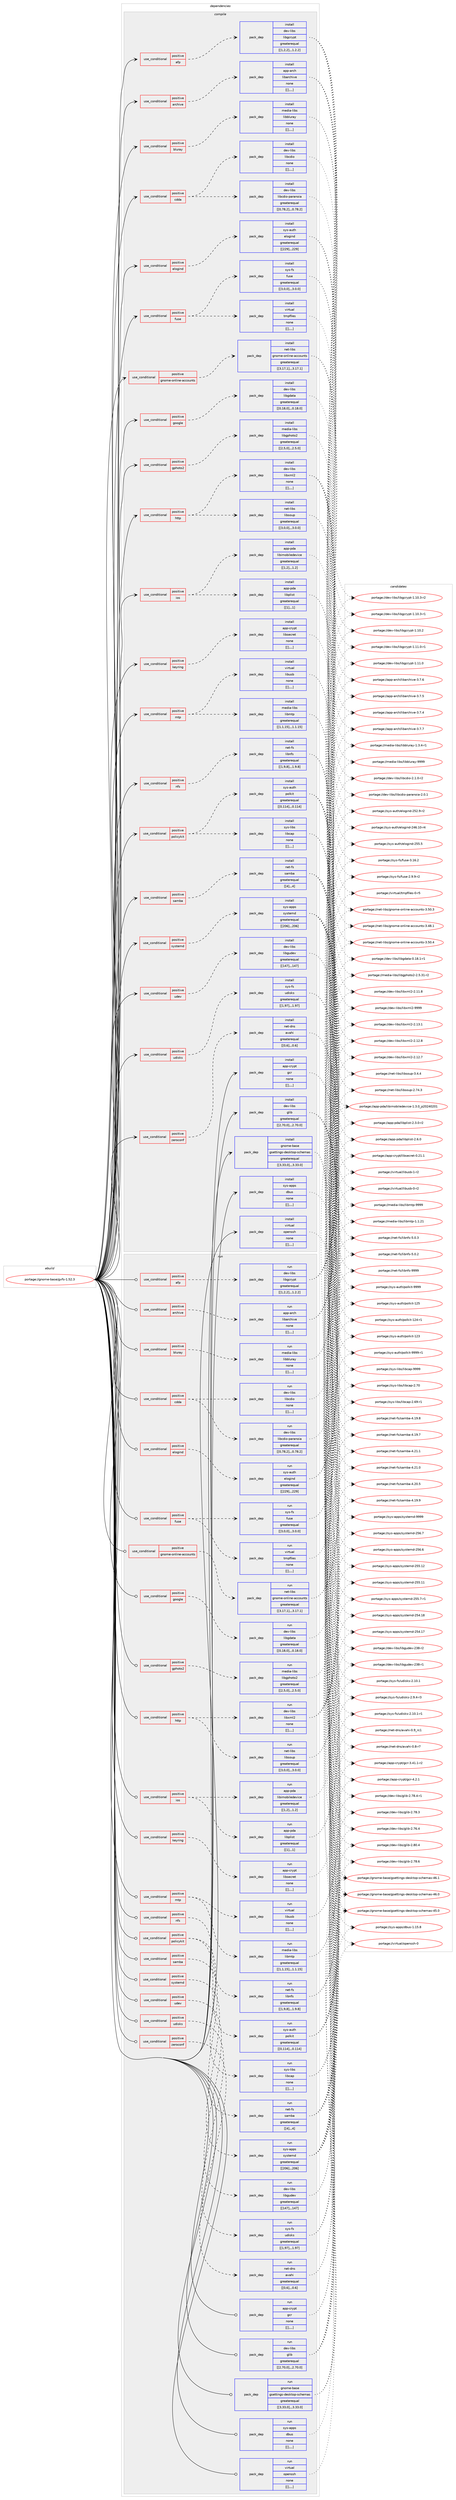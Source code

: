 digraph prolog {

# *************
# Graph options
# *************

newrank=true;
concentrate=true;
compound=true;
graph [rankdir=LR,fontname=Helvetica,fontsize=10,ranksep=1.5];#, ranksep=2.5, nodesep=0.2];
edge  [arrowhead=vee];
node  [fontname=Helvetica,fontsize=10];

# **********
# The ebuild
# **********

subgraph cluster_leftcol {
color=gray;
label=<<i>ebuild</i>>;
id [label="portage://gnome-base/gvfs-1.52.3", color=red, width=4, href="../gnome-base/gvfs-1.52.3.svg"];
}

# ****************
# The dependencies
# ****************

subgraph cluster_midcol {
color=gray;
label=<<i>dependencies</i>>;
subgraph cluster_compile {
fillcolor="#eeeeee";
style=filled;
label=<<i>compile</i>>;
subgraph cond69924 {
dependency248804 [label=<<TABLE BORDER="0" CELLBORDER="1" CELLSPACING="0" CELLPADDING="4"><TR><TD ROWSPAN="3" CELLPADDING="10">use_conditional</TD></TR><TR><TD>positive</TD></TR><TR><TD>afp</TD></TR></TABLE>>, shape=none, color=red];
subgraph pack177290 {
dependency248826 [label=<<TABLE BORDER="0" CELLBORDER="1" CELLSPACING="0" CELLPADDING="4" WIDTH="220"><TR><TD ROWSPAN="6" CELLPADDING="30">pack_dep</TD></TR><TR><TD WIDTH="110">install</TD></TR><TR><TD>dev-libs</TD></TR><TR><TD>libgcrypt</TD></TR><TR><TD>greaterequal</TD></TR><TR><TD>[[1,2,2],,,1.2.2]</TD></TR></TABLE>>, shape=none, color=blue];
}
dependency248804:e -> dependency248826:w [weight=20,style="dashed",arrowhead="vee"];
}
id:e -> dependency248804:w [weight=20,style="solid",arrowhead="vee"];
subgraph cond69933 {
dependency248886 [label=<<TABLE BORDER="0" CELLBORDER="1" CELLSPACING="0" CELLPADDING="4"><TR><TD ROWSPAN="3" CELLPADDING="10">use_conditional</TD></TR><TR><TD>positive</TD></TR><TR><TD>archive</TD></TR></TABLE>>, shape=none, color=red];
subgraph pack177363 {
dependency249030 [label=<<TABLE BORDER="0" CELLBORDER="1" CELLSPACING="0" CELLPADDING="4" WIDTH="220"><TR><TD ROWSPAN="6" CELLPADDING="30">pack_dep</TD></TR><TR><TD WIDTH="110">install</TD></TR><TR><TD>app-arch</TD></TR><TR><TD>libarchive</TD></TR><TR><TD>none</TD></TR><TR><TD>[[],,,,]</TD></TR></TABLE>>, shape=none, color=blue];
}
dependency248886:e -> dependency249030:w [weight=20,style="dashed",arrowhead="vee"];
}
id:e -> dependency248886:w [weight=20,style="solid",arrowhead="vee"];
subgraph cond69975 {
dependency249102 [label=<<TABLE BORDER="0" CELLBORDER="1" CELLSPACING="0" CELLPADDING="4"><TR><TD ROWSPAN="3" CELLPADDING="10">use_conditional</TD></TR><TR><TD>positive</TD></TR><TR><TD>bluray</TD></TR></TABLE>>, shape=none, color=red];
subgraph pack177516 {
dependency249112 [label=<<TABLE BORDER="0" CELLBORDER="1" CELLSPACING="0" CELLPADDING="4" WIDTH="220"><TR><TD ROWSPAN="6" CELLPADDING="30">pack_dep</TD></TR><TR><TD WIDTH="110">install</TD></TR><TR><TD>media-libs</TD></TR><TR><TD>libbluray</TD></TR><TR><TD>none</TD></TR><TR><TD>[[],,,,]</TD></TR></TABLE>>, shape=none, color=blue];
}
dependency249102:e -> dependency249112:w [weight=20,style="dashed",arrowhead="vee"];
}
id:e -> dependency249102:w [weight=20,style="solid",arrowhead="vee"];
subgraph cond69980 {
dependency249114 [label=<<TABLE BORDER="0" CELLBORDER="1" CELLSPACING="0" CELLPADDING="4"><TR><TD ROWSPAN="3" CELLPADDING="10">use_conditional</TD></TR><TR><TD>positive</TD></TR><TR><TD>cdda</TD></TR></TABLE>>, shape=none, color=red];
subgraph pack177609 {
dependency249245 [label=<<TABLE BORDER="0" CELLBORDER="1" CELLSPACING="0" CELLPADDING="4" WIDTH="220"><TR><TD ROWSPAN="6" CELLPADDING="30">pack_dep</TD></TR><TR><TD WIDTH="110">install</TD></TR><TR><TD>dev-libs</TD></TR><TR><TD>libcdio</TD></TR><TR><TD>none</TD></TR><TR><TD>[[],,,,]</TD></TR></TABLE>>, shape=none, color=blue];
}
dependency249114:e -> dependency249245:w [weight=20,style="dashed",arrowhead="vee"];
subgraph pack177683 {
dependency249324 [label=<<TABLE BORDER="0" CELLBORDER="1" CELLSPACING="0" CELLPADDING="4" WIDTH="220"><TR><TD ROWSPAN="6" CELLPADDING="30">pack_dep</TD></TR><TR><TD WIDTH="110">install</TD></TR><TR><TD>dev-libs</TD></TR><TR><TD>libcdio-paranoia</TD></TR><TR><TD>greaterequal</TD></TR><TR><TD>[[0,78,2],,,0.78.2]</TD></TR></TABLE>>, shape=none, color=blue];
}
dependency249114:e -> dependency249324:w [weight=20,style="dashed",arrowhead="vee"];
}
id:e -> dependency249114:w [weight=20,style="solid",arrowhead="vee"];
subgraph cond70026 {
dependency249450 [label=<<TABLE BORDER="0" CELLBORDER="1" CELLSPACING="0" CELLPADDING="4"><TR><TD ROWSPAN="3" CELLPADDING="10">use_conditional</TD></TR><TR><TD>positive</TD></TR><TR><TD>elogind</TD></TR></TABLE>>, shape=none, color=red];
subgraph pack177804 {
dependency249487 [label=<<TABLE BORDER="0" CELLBORDER="1" CELLSPACING="0" CELLPADDING="4" WIDTH="220"><TR><TD ROWSPAN="6" CELLPADDING="30">pack_dep</TD></TR><TR><TD WIDTH="110">install</TD></TR><TR><TD>sys-auth</TD></TR><TR><TD>elogind</TD></TR><TR><TD>greaterequal</TD></TR><TR><TD>[[229],,,229]</TD></TR></TABLE>>, shape=none, color=blue];
}
dependency249450:e -> dependency249487:w [weight=20,style="dashed",arrowhead="vee"];
}
id:e -> dependency249450:w [weight=20,style="solid",arrowhead="vee"];
subgraph cond70046 {
dependency249530 [label=<<TABLE BORDER="0" CELLBORDER="1" CELLSPACING="0" CELLPADDING="4"><TR><TD ROWSPAN="3" CELLPADDING="10">use_conditional</TD></TR><TR><TD>positive</TD></TR><TR><TD>fuse</TD></TR></TABLE>>, shape=none, color=red];
subgraph pack177868 {
dependency249551 [label=<<TABLE BORDER="0" CELLBORDER="1" CELLSPACING="0" CELLPADDING="4" WIDTH="220"><TR><TD ROWSPAN="6" CELLPADDING="30">pack_dep</TD></TR><TR><TD WIDTH="110">install</TD></TR><TR><TD>sys-fs</TD></TR><TR><TD>fuse</TD></TR><TR><TD>greaterequal</TD></TR><TR><TD>[[3,0,0],,,3.0.0]</TD></TR></TABLE>>, shape=none, color=blue];
}
dependency249530:e -> dependency249551:w [weight=20,style="dashed",arrowhead="vee"];
subgraph pack177906 {
dependency249575 [label=<<TABLE BORDER="0" CELLBORDER="1" CELLSPACING="0" CELLPADDING="4" WIDTH="220"><TR><TD ROWSPAN="6" CELLPADDING="30">pack_dep</TD></TR><TR><TD WIDTH="110">install</TD></TR><TR><TD>virtual</TD></TR><TR><TD>tmpfiles</TD></TR><TR><TD>none</TD></TR><TR><TD>[[],,,,]</TD></TR></TABLE>>, shape=none, color=blue];
}
dependency249530:e -> dependency249575:w [weight=20,style="dashed",arrowhead="vee"];
}
id:e -> dependency249530:w [weight=20,style="solid",arrowhead="vee"];
subgraph cond70061 {
dependency249582 [label=<<TABLE BORDER="0" CELLBORDER="1" CELLSPACING="0" CELLPADDING="4"><TR><TD ROWSPAN="3" CELLPADDING="10">use_conditional</TD></TR><TR><TD>positive</TD></TR><TR><TD>gnome-online-accounts</TD></TR></TABLE>>, shape=none, color=red];
subgraph pack177985 {
dependency249688 [label=<<TABLE BORDER="0" CELLBORDER="1" CELLSPACING="0" CELLPADDING="4" WIDTH="220"><TR><TD ROWSPAN="6" CELLPADDING="30">pack_dep</TD></TR><TR><TD WIDTH="110">install</TD></TR><TR><TD>net-libs</TD></TR><TR><TD>gnome-online-accounts</TD></TR><TR><TD>greaterequal</TD></TR><TR><TD>[[3,17,1],,,3.17.1]</TD></TR></TABLE>>, shape=none, color=blue];
}
dependency249582:e -> dependency249688:w [weight=20,style="dashed",arrowhead="vee"];
}
id:e -> dependency249582:w [weight=20,style="solid",arrowhead="vee"];
subgraph cond70075 {
dependency249828 [label=<<TABLE BORDER="0" CELLBORDER="1" CELLSPACING="0" CELLPADDING="4"><TR><TD ROWSPAN="3" CELLPADDING="10">use_conditional</TD></TR><TR><TD>positive</TD></TR><TR><TD>google</TD></TR></TABLE>>, shape=none, color=red];
subgraph pack178137 {
dependency249846 [label=<<TABLE BORDER="0" CELLBORDER="1" CELLSPACING="0" CELLPADDING="4" WIDTH="220"><TR><TD ROWSPAN="6" CELLPADDING="30">pack_dep</TD></TR><TR><TD WIDTH="110">install</TD></TR><TR><TD>dev-libs</TD></TR><TR><TD>libgdata</TD></TR><TR><TD>greaterequal</TD></TR><TR><TD>[[0,18,0],,,0.18.0]</TD></TR></TABLE>>, shape=none, color=blue];
}
dependency249828:e -> dependency249846:w [weight=20,style="dashed",arrowhead="vee"];
}
id:e -> dependency249828:w [weight=20,style="solid",arrowhead="vee"];
subgraph cond70094 {
dependency249869 [label=<<TABLE BORDER="0" CELLBORDER="1" CELLSPACING="0" CELLPADDING="4"><TR><TD ROWSPAN="3" CELLPADDING="10">use_conditional</TD></TR><TR><TD>positive</TD></TR><TR><TD>gphoto2</TD></TR></TABLE>>, shape=none, color=red];
subgraph pack178177 {
dependency249884 [label=<<TABLE BORDER="0" CELLBORDER="1" CELLSPACING="0" CELLPADDING="4" WIDTH="220"><TR><TD ROWSPAN="6" CELLPADDING="30">pack_dep</TD></TR><TR><TD WIDTH="110">install</TD></TR><TR><TD>media-libs</TD></TR><TR><TD>libgphoto2</TD></TR><TR><TD>greaterequal</TD></TR><TR><TD>[[2,5,0],,,2.5.0]</TD></TR></TABLE>>, shape=none, color=blue];
}
dependency249869:e -> dependency249884:w [weight=20,style="dashed",arrowhead="vee"];
}
id:e -> dependency249869:w [weight=20,style="solid",arrowhead="vee"];
subgraph cond70099 {
dependency249912 [label=<<TABLE BORDER="0" CELLBORDER="1" CELLSPACING="0" CELLPADDING="4"><TR><TD ROWSPAN="3" CELLPADDING="10">use_conditional</TD></TR><TR><TD>positive</TD></TR><TR><TD>http</TD></TR></TABLE>>, shape=none, color=red];
subgraph pack178201 {
dependency249948 [label=<<TABLE BORDER="0" CELLBORDER="1" CELLSPACING="0" CELLPADDING="4" WIDTH="220"><TR><TD ROWSPAN="6" CELLPADDING="30">pack_dep</TD></TR><TR><TD WIDTH="110">install</TD></TR><TR><TD>dev-libs</TD></TR><TR><TD>libxml2</TD></TR><TR><TD>none</TD></TR><TR><TD>[[],,,,]</TD></TR></TABLE>>, shape=none, color=blue];
}
dependency249912:e -> dependency249948:w [weight=20,style="dashed",arrowhead="vee"];
subgraph pack178248 {
dependency250000 [label=<<TABLE BORDER="0" CELLBORDER="1" CELLSPACING="0" CELLPADDING="4" WIDTH="220"><TR><TD ROWSPAN="6" CELLPADDING="30">pack_dep</TD></TR><TR><TD WIDTH="110">install</TD></TR><TR><TD>net-libs</TD></TR><TR><TD>libsoup</TD></TR><TR><TD>greaterequal</TD></TR><TR><TD>[[3,0,0],,,3.0.0]</TD></TR></TABLE>>, shape=none, color=blue];
}
dependency249912:e -> dependency250000:w [weight=20,style="dashed",arrowhead="vee"];
}
id:e -> dependency249912:w [weight=20,style="solid",arrowhead="vee"];
subgraph cond70114 {
dependency250066 [label=<<TABLE BORDER="0" CELLBORDER="1" CELLSPACING="0" CELLPADDING="4"><TR><TD ROWSPAN="3" CELLPADDING="10">use_conditional</TD></TR><TR><TD>positive</TD></TR><TR><TD>ios</TD></TR></TABLE>>, shape=none, color=red];
subgraph pack178351 {
dependency250081 [label=<<TABLE BORDER="0" CELLBORDER="1" CELLSPACING="0" CELLPADDING="4" WIDTH="220"><TR><TD ROWSPAN="6" CELLPADDING="30">pack_dep</TD></TR><TR><TD WIDTH="110">install</TD></TR><TR><TD>app-pda</TD></TR><TR><TD>libimobiledevice</TD></TR><TR><TD>greaterequal</TD></TR><TR><TD>[[1,2],,,1.2]</TD></TR></TABLE>>, shape=none, color=blue];
}
dependency250066:e -> dependency250081:w [weight=20,style="dashed",arrowhead="vee"];
subgraph pack178355 {
dependency250101 [label=<<TABLE BORDER="0" CELLBORDER="1" CELLSPACING="0" CELLPADDING="4" WIDTH="220"><TR><TD ROWSPAN="6" CELLPADDING="30">pack_dep</TD></TR><TR><TD WIDTH="110">install</TD></TR><TR><TD>app-pda</TD></TR><TR><TD>libplist</TD></TR><TR><TD>greaterequal</TD></TR><TR><TD>[[1],,,1]</TD></TR></TABLE>>, shape=none, color=blue];
}
dependency250066:e -> dependency250101:w [weight=20,style="dashed",arrowhead="vee"];
}
id:e -> dependency250066:w [weight=20,style="solid",arrowhead="vee"];
subgraph cond70132 {
dependency250216 [label=<<TABLE BORDER="0" CELLBORDER="1" CELLSPACING="0" CELLPADDING="4"><TR><TD ROWSPAN="3" CELLPADDING="10">use_conditional</TD></TR><TR><TD>positive</TD></TR><TR><TD>keyring</TD></TR></TABLE>>, shape=none, color=red];
subgraph pack178457 {
dependency250293 [label=<<TABLE BORDER="0" CELLBORDER="1" CELLSPACING="0" CELLPADDING="4" WIDTH="220"><TR><TD ROWSPAN="6" CELLPADDING="30">pack_dep</TD></TR><TR><TD WIDTH="110">install</TD></TR><TR><TD>app-crypt</TD></TR><TR><TD>libsecret</TD></TR><TR><TD>none</TD></TR><TR><TD>[[],,,,]</TD></TR></TABLE>>, shape=none, color=blue];
}
dependency250216:e -> dependency250293:w [weight=20,style="dashed",arrowhead="vee"];
}
id:e -> dependency250216:w [weight=20,style="solid",arrowhead="vee"];
subgraph cond70158 {
dependency250322 [label=<<TABLE BORDER="0" CELLBORDER="1" CELLSPACING="0" CELLPADDING="4"><TR><TD ROWSPAN="3" CELLPADDING="10">use_conditional</TD></TR><TR><TD>positive</TD></TR><TR><TD>mtp</TD></TR></TABLE>>, shape=none, color=red];
subgraph pack178588 {
dependency250384 [label=<<TABLE BORDER="0" CELLBORDER="1" CELLSPACING="0" CELLPADDING="4" WIDTH="220"><TR><TD ROWSPAN="6" CELLPADDING="30">pack_dep</TD></TR><TR><TD WIDTH="110">install</TD></TR><TR><TD>virtual</TD></TR><TR><TD>libusb</TD></TR><TR><TD>none</TD></TR><TR><TD>[[],,,,]</TD></TR></TABLE>>, shape=none, color=blue];
}
dependency250322:e -> dependency250384:w [weight=20,style="dashed",arrowhead="vee"];
subgraph pack178624 {
dependency250435 [label=<<TABLE BORDER="0" CELLBORDER="1" CELLSPACING="0" CELLPADDING="4" WIDTH="220"><TR><TD ROWSPAN="6" CELLPADDING="30">pack_dep</TD></TR><TR><TD WIDTH="110">install</TD></TR><TR><TD>media-libs</TD></TR><TR><TD>libmtp</TD></TR><TR><TD>greaterequal</TD></TR><TR><TD>[[1,1,15],,,1.1.15]</TD></TR></TABLE>>, shape=none, color=blue];
}
dependency250322:e -> dependency250435:w [weight=20,style="dashed",arrowhead="vee"];
}
id:e -> dependency250322:w [weight=20,style="solid",arrowhead="vee"];
subgraph cond70190 {
dependency250518 [label=<<TABLE BORDER="0" CELLBORDER="1" CELLSPACING="0" CELLPADDING="4"><TR><TD ROWSPAN="3" CELLPADDING="10">use_conditional</TD></TR><TR><TD>positive</TD></TR><TR><TD>nfs</TD></TR></TABLE>>, shape=none, color=red];
subgraph pack178721 {
dependency250579 [label=<<TABLE BORDER="0" CELLBORDER="1" CELLSPACING="0" CELLPADDING="4" WIDTH="220"><TR><TD ROWSPAN="6" CELLPADDING="30">pack_dep</TD></TR><TR><TD WIDTH="110">install</TD></TR><TR><TD>net-fs</TD></TR><TR><TD>libnfs</TD></TR><TR><TD>greaterequal</TD></TR><TR><TD>[[1,9,8],,,1.9.8]</TD></TR></TABLE>>, shape=none, color=blue];
}
dependency250518:e -> dependency250579:w [weight=20,style="dashed",arrowhead="vee"];
}
id:e -> dependency250518:w [weight=20,style="solid",arrowhead="vee"];
subgraph cond70233 {
dependency250762 [label=<<TABLE BORDER="0" CELLBORDER="1" CELLSPACING="0" CELLPADDING="4"><TR><TD ROWSPAN="3" CELLPADDING="10">use_conditional</TD></TR><TR><TD>positive</TD></TR><TR><TD>policykit</TD></TR></TABLE>>, shape=none, color=red];
subgraph pack178893 {
dependency250787 [label=<<TABLE BORDER="0" CELLBORDER="1" CELLSPACING="0" CELLPADDING="4" WIDTH="220"><TR><TD ROWSPAN="6" CELLPADDING="30">pack_dep</TD></TR><TR><TD WIDTH="110">install</TD></TR><TR><TD>sys-auth</TD></TR><TR><TD>polkit</TD></TR><TR><TD>greaterequal</TD></TR><TR><TD>[[0,114],,,0.114]</TD></TR></TABLE>>, shape=none, color=blue];
}
dependency250762:e -> dependency250787:w [weight=20,style="dashed",arrowhead="vee"];
subgraph pack178913 {
dependency250790 [label=<<TABLE BORDER="0" CELLBORDER="1" CELLSPACING="0" CELLPADDING="4" WIDTH="220"><TR><TD ROWSPAN="6" CELLPADDING="30">pack_dep</TD></TR><TR><TD WIDTH="110">install</TD></TR><TR><TD>sys-libs</TD></TR><TR><TD>libcap</TD></TR><TR><TD>none</TD></TR><TR><TD>[[],,,,]</TD></TR></TABLE>>, shape=none, color=blue];
}
dependency250762:e -> dependency250790:w [weight=20,style="dashed",arrowhead="vee"];
}
id:e -> dependency250762:w [weight=20,style="solid",arrowhead="vee"];
subgraph cond70266 {
dependency250834 [label=<<TABLE BORDER="0" CELLBORDER="1" CELLSPACING="0" CELLPADDING="4"><TR><TD ROWSPAN="3" CELLPADDING="10">use_conditional</TD></TR><TR><TD>positive</TD></TR><TR><TD>samba</TD></TR></TABLE>>, shape=none, color=red];
subgraph pack178953 {
dependency250836 [label=<<TABLE BORDER="0" CELLBORDER="1" CELLSPACING="0" CELLPADDING="4" WIDTH="220"><TR><TD ROWSPAN="6" CELLPADDING="30">pack_dep</TD></TR><TR><TD WIDTH="110">install</TD></TR><TR><TD>net-fs</TD></TR><TR><TD>samba</TD></TR><TR><TD>greaterequal</TD></TR><TR><TD>[[4],,,4]</TD></TR></TABLE>>, shape=none, color=blue];
}
dependency250834:e -> dependency250836:w [weight=20,style="dashed",arrowhead="vee"];
}
id:e -> dependency250834:w [weight=20,style="solid",arrowhead="vee"];
subgraph cond70273 {
dependency250888 [label=<<TABLE BORDER="0" CELLBORDER="1" CELLSPACING="0" CELLPADDING="4"><TR><TD ROWSPAN="3" CELLPADDING="10">use_conditional</TD></TR><TR><TD>positive</TD></TR><TR><TD>systemd</TD></TR></TABLE>>, shape=none, color=red];
subgraph pack179058 {
dependency250979 [label=<<TABLE BORDER="0" CELLBORDER="1" CELLSPACING="0" CELLPADDING="4" WIDTH="220"><TR><TD ROWSPAN="6" CELLPADDING="30">pack_dep</TD></TR><TR><TD WIDTH="110">install</TD></TR><TR><TD>sys-apps</TD></TR><TR><TD>systemd</TD></TR><TR><TD>greaterequal</TD></TR><TR><TD>[[206],,,206]</TD></TR></TABLE>>, shape=none, color=blue];
}
dependency250888:e -> dependency250979:w [weight=20,style="dashed",arrowhead="vee"];
}
id:e -> dependency250888:w [weight=20,style="solid",arrowhead="vee"];
subgraph cond70308 {
dependency250987 [label=<<TABLE BORDER="0" CELLBORDER="1" CELLSPACING="0" CELLPADDING="4"><TR><TD ROWSPAN="3" CELLPADDING="10">use_conditional</TD></TR><TR><TD>positive</TD></TR><TR><TD>udev</TD></TR></TABLE>>, shape=none, color=red];
subgraph pack179123 {
dependency251059 [label=<<TABLE BORDER="0" CELLBORDER="1" CELLSPACING="0" CELLPADDING="4" WIDTH="220"><TR><TD ROWSPAN="6" CELLPADDING="30">pack_dep</TD></TR><TR><TD WIDTH="110">install</TD></TR><TR><TD>dev-libs</TD></TR><TR><TD>libgudev</TD></TR><TR><TD>greaterequal</TD></TR><TR><TD>[[147],,,147]</TD></TR></TABLE>>, shape=none, color=blue];
}
dependency250987:e -> dependency251059:w [weight=20,style="dashed",arrowhead="vee"];
}
id:e -> dependency250987:w [weight=20,style="solid",arrowhead="vee"];
subgraph cond70338 {
dependency251125 [label=<<TABLE BORDER="0" CELLBORDER="1" CELLSPACING="0" CELLPADDING="4"><TR><TD ROWSPAN="3" CELLPADDING="10">use_conditional</TD></TR><TR><TD>positive</TD></TR><TR><TD>udisks</TD></TR></TABLE>>, shape=none, color=red];
subgraph pack179164 {
dependency251143 [label=<<TABLE BORDER="0" CELLBORDER="1" CELLSPACING="0" CELLPADDING="4" WIDTH="220"><TR><TD ROWSPAN="6" CELLPADDING="30">pack_dep</TD></TR><TR><TD WIDTH="110">install</TD></TR><TR><TD>sys-fs</TD></TR><TR><TD>udisks</TD></TR><TR><TD>greaterequal</TD></TR><TR><TD>[[1,97],,,1.97]</TD></TR></TABLE>>, shape=none, color=blue];
}
dependency251125:e -> dependency251143:w [weight=20,style="dashed",arrowhead="vee"];
}
id:e -> dependency251125:w [weight=20,style="solid",arrowhead="vee"];
subgraph cond70350 {
dependency251162 [label=<<TABLE BORDER="0" CELLBORDER="1" CELLSPACING="0" CELLPADDING="4"><TR><TD ROWSPAN="3" CELLPADDING="10">use_conditional</TD></TR><TR><TD>positive</TD></TR><TR><TD>zeroconf</TD></TR></TABLE>>, shape=none, color=red];
subgraph pack179198 {
dependency251180 [label=<<TABLE BORDER="0" CELLBORDER="1" CELLSPACING="0" CELLPADDING="4" WIDTH="220"><TR><TD ROWSPAN="6" CELLPADDING="30">pack_dep</TD></TR><TR><TD WIDTH="110">install</TD></TR><TR><TD>net-dns</TD></TR><TR><TD>avahi</TD></TR><TR><TD>greaterequal</TD></TR><TR><TD>[[0,6],,,0.6]</TD></TR></TABLE>>, shape=none, color=blue];
}
dependency251162:e -> dependency251180:w [weight=20,style="dashed",arrowhead="vee"];
}
id:e -> dependency251162:w [weight=20,style="solid",arrowhead="vee"];
subgraph pack179235 {
dependency251223 [label=<<TABLE BORDER="0" CELLBORDER="1" CELLSPACING="0" CELLPADDING="4" WIDTH="220"><TR><TD ROWSPAN="6" CELLPADDING="30">pack_dep</TD></TR><TR><TD WIDTH="110">install</TD></TR><TR><TD>app-crypt</TD></TR><TR><TD>gcr</TD></TR><TR><TD>none</TD></TR><TR><TD>[[],,,,]</TD></TR></TABLE>>, shape=none, color=blue];
}
id:e -> dependency251223:w [weight=20,style="solid",arrowhead="vee"];
subgraph pack179240 {
dependency251226 [label=<<TABLE BORDER="0" CELLBORDER="1" CELLSPACING="0" CELLPADDING="4" WIDTH="220"><TR><TD ROWSPAN="6" CELLPADDING="30">pack_dep</TD></TR><TR><TD WIDTH="110">install</TD></TR><TR><TD>dev-libs</TD></TR><TR><TD>glib</TD></TR><TR><TD>greaterequal</TD></TR><TR><TD>[[2,70,0],,,2.70.0]</TD></TR></TABLE>>, shape=none, color=blue];
}
id:e -> dependency251226:w [weight=20,style="solid",arrowhead="vee"];
subgraph pack179243 {
dependency251229 [label=<<TABLE BORDER="0" CELLBORDER="1" CELLSPACING="0" CELLPADDING="4" WIDTH="220"><TR><TD ROWSPAN="6" CELLPADDING="30">pack_dep</TD></TR><TR><TD WIDTH="110">install</TD></TR><TR><TD>gnome-base</TD></TR><TR><TD>gsettings-desktop-schemas</TD></TR><TR><TD>greaterequal</TD></TR><TR><TD>[[3,33,0],,,3.33.0]</TD></TR></TABLE>>, shape=none, color=blue];
}
id:e -> dependency251229:w [weight=20,style="solid",arrowhead="vee"];
subgraph pack179255 {
dependency251247 [label=<<TABLE BORDER="0" CELLBORDER="1" CELLSPACING="0" CELLPADDING="4" WIDTH="220"><TR><TD ROWSPAN="6" CELLPADDING="30">pack_dep</TD></TR><TR><TD WIDTH="110">install</TD></TR><TR><TD>sys-apps</TD></TR><TR><TD>dbus</TD></TR><TR><TD>none</TD></TR><TR><TD>[[],,,,]</TD></TR></TABLE>>, shape=none, color=blue];
}
id:e -> dependency251247:w [weight=20,style="solid",arrowhead="vee"];
subgraph pack179258 {
dependency251252 [label=<<TABLE BORDER="0" CELLBORDER="1" CELLSPACING="0" CELLPADDING="4" WIDTH="220"><TR><TD ROWSPAN="6" CELLPADDING="30">pack_dep</TD></TR><TR><TD WIDTH="110">install</TD></TR><TR><TD>virtual</TD></TR><TR><TD>openssh</TD></TR><TR><TD>none</TD></TR><TR><TD>[[],,,,]</TD></TR></TABLE>>, shape=none, color=blue];
}
id:e -> dependency251252:w [weight=20,style="solid",arrowhead="vee"];
}
subgraph cluster_compileandrun {
fillcolor="#eeeeee";
style=filled;
label=<<i>compile and run</i>>;
}
subgraph cluster_run {
fillcolor="#eeeeee";
style=filled;
label=<<i>run</i>>;
subgraph cond70381 {
dependency251272 [label=<<TABLE BORDER="0" CELLBORDER="1" CELLSPACING="0" CELLPADDING="4"><TR><TD ROWSPAN="3" CELLPADDING="10">use_conditional</TD></TR><TR><TD>positive</TD></TR><TR><TD>afp</TD></TR></TABLE>>, shape=none, color=red];
subgraph pack179289 {
dependency251336 [label=<<TABLE BORDER="0" CELLBORDER="1" CELLSPACING="0" CELLPADDING="4" WIDTH="220"><TR><TD ROWSPAN="6" CELLPADDING="30">pack_dep</TD></TR><TR><TD WIDTH="110">run</TD></TR><TR><TD>dev-libs</TD></TR><TR><TD>libgcrypt</TD></TR><TR><TD>greaterequal</TD></TR><TR><TD>[[1,2,2],,,1.2.2]</TD></TR></TABLE>>, shape=none, color=blue];
}
dependency251272:e -> dependency251336:w [weight=20,style="dashed",arrowhead="vee"];
}
id:e -> dependency251272:w [weight=20,style="solid",arrowhead="odot"];
subgraph cond70400 {
dependency251384 [label=<<TABLE BORDER="0" CELLBORDER="1" CELLSPACING="0" CELLPADDING="4"><TR><TD ROWSPAN="3" CELLPADDING="10">use_conditional</TD></TR><TR><TD>positive</TD></TR><TR><TD>archive</TD></TR></TABLE>>, shape=none, color=red];
subgraph pack179392 {
dependency251434 [label=<<TABLE BORDER="0" CELLBORDER="1" CELLSPACING="0" CELLPADDING="4" WIDTH="220"><TR><TD ROWSPAN="6" CELLPADDING="30">pack_dep</TD></TR><TR><TD WIDTH="110">run</TD></TR><TR><TD>app-arch</TD></TR><TR><TD>libarchive</TD></TR><TR><TD>none</TD></TR><TR><TD>[[],,,,]</TD></TR></TABLE>>, shape=none, color=blue];
}
dependency251384:e -> dependency251434:w [weight=20,style="dashed",arrowhead="vee"];
}
id:e -> dependency251384:w [weight=20,style="solid",arrowhead="odot"];
subgraph cond70430 {
dependency251574 [label=<<TABLE BORDER="0" CELLBORDER="1" CELLSPACING="0" CELLPADDING="4"><TR><TD ROWSPAN="3" CELLPADDING="10">use_conditional</TD></TR><TR><TD>positive</TD></TR><TR><TD>bluray</TD></TR></TABLE>>, shape=none, color=red];
subgraph pack179544 {
dependency251660 [label=<<TABLE BORDER="0" CELLBORDER="1" CELLSPACING="0" CELLPADDING="4" WIDTH="220"><TR><TD ROWSPAN="6" CELLPADDING="30">pack_dep</TD></TR><TR><TD WIDTH="110">run</TD></TR><TR><TD>media-libs</TD></TR><TR><TD>libbluray</TD></TR><TR><TD>none</TD></TR><TR><TD>[[],,,,]</TD></TR></TABLE>>, shape=none, color=blue];
}
dependency251574:e -> dependency251660:w [weight=20,style="dashed",arrowhead="vee"];
}
id:e -> dependency251574:w [weight=20,style="solid",arrowhead="odot"];
subgraph cond70440 {
dependency251663 [label=<<TABLE BORDER="0" CELLBORDER="1" CELLSPACING="0" CELLPADDING="4"><TR><TD ROWSPAN="3" CELLPADDING="10">use_conditional</TD></TR><TR><TD>positive</TD></TR><TR><TD>cdda</TD></TR></TABLE>>, shape=none, color=red];
subgraph pack179635 {
dependency251723 [label=<<TABLE BORDER="0" CELLBORDER="1" CELLSPACING="0" CELLPADDING="4" WIDTH="220"><TR><TD ROWSPAN="6" CELLPADDING="30">pack_dep</TD></TR><TR><TD WIDTH="110">run</TD></TR><TR><TD>dev-libs</TD></TR><TR><TD>libcdio</TD></TR><TR><TD>none</TD></TR><TR><TD>[[],,,,]</TD></TR></TABLE>>, shape=none, color=blue];
}
dependency251663:e -> dependency251723:w [weight=20,style="dashed",arrowhead="vee"];
subgraph pack179675 {
dependency251753 [label=<<TABLE BORDER="0" CELLBORDER="1" CELLSPACING="0" CELLPADDING="4" WIDTH="220"><TR><TD ROWSPAN="6" CELLPADDING="30">pack_dep</TD></TR><TR><TD WIDTH="110">run</TD></TR><TR><TD>dev-libs</TD></TR><TR><TD>libcdio-paranoia</TD></TR><TR><TD>greaterequal</TD></TR><TR><TD>[[0,78,2],,,0.78.2]</TD></TR></TABLE>>, shape=none, color=blue];
}
dependency251663:e -> dependency251753:w [weight=20,style="dashed",arrowhead="vee"];
}
id:e -> dependency251663:w [weight=20,style="solid",arrowhead="odot"];
subgraph cond70462 {
dependency251792 [label=<<TABLE BORDER="0" CELLBORDER="1" CELLSPACING="0" CELLPADDING="4"><TR><TD ROWSPAN="3" CELLPADDING="10">use_conditional</TD></TR><TR><TD>positive</TD></TR><TR><TD>elogind</TD></TR></TABLE>>, shape=none, color=red];
subgraph pack179758 {
dependency251910 [label=<<TABLE BORDER="0" CELLBORDER="1" CELLSPACING="0" CELLPADDING="4" WIDTH="220"><TR><TD ROWSPAN="6" CELLPADDING="30">pack_dep</TD></TR><TR><TD WIDTH="110">run</TD></TR><TR><TD>sys-auth</TD></TR><TR><TD>elogind</TD></TR><TR><TD>greaterequal</TD></TR><TR><TD>[[229],,,229]</TD></TR></TABLE>>, shape=none, color=blue];
}
dependency251792:e -> dependency251910:w [weight=20,style="dashed",arrowhead="vee"];
}
id:e -> dependency251792:w [weight=20,style="solid",arrowhead="odot"];
subgraph cond70481 {
dependency251938 [label=<<TABLE BORDER="0" CELLBORDER="1" CELLSPACING="0" CELLPADDING="4"><TR><TD ROWSPAN="3" CELLPADDING="10">use_conditional</TD></TR><TR><TD>positive</TD></TR><TR><TD>fuse</TD></TR></TABLE>>, shape=none, color=red];
subgraph pack179840 {
dependency251957 [label=<<TABLE BORDER="0" CELLBORDER="1" CELLSPACING="0" CELLPADDING="4" WIDTH="220"><TR><TD ROWSPAN="6" CELLPADDING="30">pack_dep</TD></TR><TR><TD WIDTH="110">run</TD></TR><TR><TD>sys-fs</TD></TR><TR><TD>fuse</TD></TR><TR><TD>greaterequal</TD></TR><TR><TD>[[3,0,0],,,3.0.0]</TD></TR></TABLE>>, shape=none, color=blue];
}
dependency251938:e -> dependency251957:w [weight=20,style="dashed",arrowhead="vee"];
subgraph pack179864 {
dependency251997 [label=<<TABLE BORDER="0" CELLBORDER="1" CELLSPACING="0" CELLPADDING="4" WIDTH="220"><TR><TD ROWSPAN="6" CELLPADDING="30">pack_dep</TD></TR><TR><TD WIDTH="110">run</TD></TR><TR><TD>virtual</TD></TR><TR><TD>tmpfiles</TD></TR><TR><TD>none</TD></TR><TR><TD>[[],,,,]</TD></TR></TABLE>>, shape=none, color=blue];
}
dependency251938:e -> dependency251997:w [weight=20,style="dashed",arrowhead="vee"];
}
id:e -> dependency251938:w [weight=20,style="solid",arrowhead="odot"];
subgraph cond70493 {
dependency252004 [label=<<TABLE BORDER="0" CELLBORDER="1" CELLSPACING="0" CELLPADDING="4"><TR><TD ROWSPAN="3" CELLPADDING="10">use_conditional</TD></TR><TR><TD>positive</TD></TR><TR><TD>gnome-online-accounts</TD></TR></TABLE>>, shape=none, color=red];
subgraph pack179901 {
dependency252007 [label=<<TABLE BORDER="0" CELLBORDER="1" CELLSPACING="0" CELLPADDING="4" WIDTH="220"><TR><TD ROWSPAN="6" CELLPADDING="30">pack_dep</TD></TR><TR><TD WIDTH="110">run</TD></TR><TR><TD>net-libs</TD></TR><TR><TD>gnome-online-accounts</TD></TR><TR><TD>greaterequal</TD></TR><TR><TD>[[3,17,1],,,3.17.1]</TD></TR></TABLE>>, shape=none, color=blue];
}
dependency252004:e -> dependency252007:w [weight=20,style="dashed",arrowhead="vee"];
}
id:e -> dependency252004:w [weight=20,style="solid",arrowhead="odot"];
subgraph cond70494 {
dependency252034 [label=<<TABLE BORDER="0" CELLBORDER="1" CELLSPACING="0" CELLPADDING="4"><TR><TD ROWSPAN="3" CELLPADDING="10">use_conditional</TD></TR><TR><TD>positive</TD></TR><TR><TD>google</TD></TR></TABLE>>, shape=none, color=red];
subgraph pack179964 {
dependency252086 [label=<<TABLE BORDER="0" CELLBORDER="1" CELLSPACING="0" CELLPADDING="4" WIDTH="220"><TR><TD ROWSPAN="6" CELLPADDING="30">pack_dep</TD></TR><TR><TD WIDTH="110">run</TD></TR><TR><TD>dev-libs</TD></TR><TR><TD>libgdata</TD></TR><TR><TD>greaterequal</TD></TR><TR><TD>[[0,18,0],,,0.18.0]</TD></TR></TABLE>>, shape=none, color=blue];
}
dependency252034:e -> dependency252086:w [weight=20,style="dashed",arrowhead="vee"];
}
id:e -> dependency252034:w [weight=20,style="solid",arrowhead="odot"];
subgraph cond70508 {
dependency252107 [label=<<TABLE BORDER="0" CELLBORDER="1" CELLSPACING="0" CELLPADDING="4"><TR><TD ROWSPAN="3" CELLPADDING="10">use_conditional</TD></TR><TR><TD>positive</TD></TR><TR><TD>gphoto2</TD></TR></TABLE>>, shape=none, color=red];
subgraph pack180008 {
dependency252166 [label=<<TABLE BORDER="0" CELLBORDER="1" CELLSPACING="0" CELLPADDING="4" WIDTH="220"><TR><TD ROWSPAN="6" CELLPADDING="30">pack_dep</TD></TR><TR><TD WIDTH="110">run</TD></TR><TR><TD>media-libs</TD></TR><TR><TD>libgphoto2</TD></TR><TR><TD>greaterequal</TD></TR><TR><TD>[[2,5,0],,,2.5.0]</TD></TR></TABLE>>, shape=none, color=blue];
}
dependency252107:e -> dependency252166:w [weight=20,style="dashed",arrowhead="vee"];
}
id:e -> dependency252107:w [weight=20,style="solid",arrowhead="odot"];
subgraph cond70521 {
dependency252250 [label=<<TABLE BORDER="0" CELLBORDER="1" CELLSPACING="0" CELLPADDING="4"><TR><TD ROWSPAN="3" CELLPADDING="10">use_conditional</TD></TR><TR><TD>positive</TD></TR><TR><TD>http</TD></TR></TABLE>>, shape=none, color=red];
subgraph pack180113 {
dependency252273 [label=<<TABLE BORDER="0" CELLBORDER="1" CELLSPACING="0" CELLPADDING="4" WIDTH="220"><TR><TD ROWSPAN="6" CELLPADDING="30">pack_dep</TD></TR><TR><TD WIDTH="110">run</TD></TR><TR><TD>dev-libs</TD></TR><TR><TD>libxml2</TD></TR><TR><TD>none</TD></TR><TR><TD>[[],,,,]</TD></TR></TABLE>>, shape=none, color=blue];
}
dependency252250:e -> dependency252273:w [weight=20,style="dashed",arrowhead="vee"];
subgraph pack180158 {
dependency252319 [label=<<TABLE BORDER="0" CELLBORDER="1" CELLSPACING="0" CELLPADDING="4" WIDTH="220"><TR><TD ROWSPAN="6" CELLPADDING="30">pack_dep</TD></TR><TR><TD WIDTH="110">run</TD></TR><TR><TD>net-libs</TD></TR><TR><TD>libsoup</TD></TR><TR><TD>greaterequal</TD></TR><TR><TD>[[3,0,0],,,3.0.0]</TD></TR></TABLE>>, shape=none, color=blue];
}
dependency252250:e -> dependency252319:w [weight=20,style="dashed",arrowhead="vee"];
}
id:e -> dependency252250:w [weight=20,style="solid",arrowhead="odot"];
subgraph cond70550 {
dependency252324 [label=<<TABLE BORDER="0" CELLBORDER="1" CELLSPACING="0" CELLPADDING="4"><TR><TD ROWSPAN="3" CELLPADDING="10">use_conditional</TD></TR><TR><TD>positive</TD></TR><TR><TD>ios</TD></TR></TABLE>>, shape=none, color=red];
subgraph pack180179 {
dependency252370 [label=<<TABLE BORDER="0" CELLBORDER="1" CELLSPACING="0" CELLPADDING="4" WIDTH="220"><TR><TD ROWSPAN="6" CELLPADDING="30">pack_dep</TD></TR><TR><TD WIDTH="110">run</TD></TR><TR><TD>app-pda</TD></TR><TR><TD>libimobiledevice</TD></TR><TR><TD>greaterequal</TD></TR><TR><TD>[[1,2],,,1.2]</TD></TR></TABLE>>, shape=none, color=blue];
}
dependency252324:e -> dependency252370:w [weight=20,style="dashed",arrowhead="vee"];
subgraph pack180219 {
dependency252391 [label=<<TABLE BORDER="0" CELLBORDER="1" CELLSPACING="0" CELLPADDING="4" WIDTH="220"><TR><TD ROWSPAN="6" CELLPADDING="30">pack_dep</TD></TR><TR><TD WIDTH="110">run</TD></TR><TR><TD>app-pda</TD></TR><TR><TD>libplist</TD></TR><TR><TD>greaterequal</TD></TR><TR><TD>[[1],,,1]</TD></TR></TABLE>>, shape=none, color=blue];
}
dependency252324:e -> dependency252391:w [weight=20,style="dashed",arrowhead="vee"];
}
id:e -> dependency252324:w [weight=20,style="solid",arrowhead="odot"];
subgraph cond70556 {
dependency252432 [label=<<TABLE BORDER="0" CELLBORDER="1" CELLSPACING="0" CELLPADDING="4"><TR><TD ROWSPAN="3" CELLPADDING="10">use_conditional</TD></TR><TR><TD>positive</TD></TR><TR><TD>keyring</TD></TR></TABLE>>, shape=none, color=red];
subgraph pack180255 {
dependency252436 [label=<<TABLE BORDER="0" CELLBORDER="1" CELLSPACING="0" CELLPADDING="4" WIDTH="220"><TR><TD ROWSPAN="6" CELLPADDING="30">pack_dep</TD></TR><TR><TD WIDTH="110">run</TD></TR><TR><TD>app-crypt</TD></TR><TR><TD>libsecret</TD></TR><TR><TD>none</TD></TR><TR><TD>[[],,,,]</TD></TR></TABLE>>, shape=none, color=blue];
}
dependency252432:e -> dependency252436:w [weight=20,style="dashed",arrowhead="vee"];
}
id:e -> dependency252432:w [weight=20,style="solid",arrowhead="odot"];
subgraph cond70566 {
dependency252504 [label=<<TABLE BORDER="0" CELLBORDER="1" CELLSPACING="0" CELLPADDING="4"><TR><TD ROWSPAN="3" CELLPADDING="10">use_conditional</TD></TR><TR><TD>positive</TD></TR><TR><TD>mtp</TD></TR></TABLE>>, shape=none, color=red];
subgraph pack180318 {
dependency252509 [label=<<TABLE BORDER="0" CELLBORDER="1" CELLSPACING="0" CELLPADDING="4" WIDTH="220"><TR><TD ROWSPAN="6" CELLPADDING="30">pack_dep</TD></TR><TR><TD WIDTH="110">run</TD></TR><TR><TD>virtual</TD></TR><TR><TD>libusb</TD></TR><TR><TD>none</TD></TR><TR><TD>[[],,,,]</TD></TR></TABLE>>, shape=none, color=blue];
}
dependency252504:e -> dependency252509:w [weight=20,style="dashed",arrowhead="vee"];
subgraph pack180365 {
dependency252630 [label=<<TABLE BORDER="0" CELLBORDER="1" CELLSPACING="0" CELLPADDING="4" WIDTH="220"><TR><TD ROWSPAN="6" CELLPADDING="30">pack_dep</TD></TR><TR><TD WIDTH="110">run</TD></TR><TR><TD>media-libs</TD></TR><TR><TD>libmtp</TD></TR><TR><TD>greaterequal</TD></TR><TR><TD>[[1,1,15],,,1.1.15]</TD></TR></TABLE>>, shape=none, color=blue];
}
dependency252504:e -> dependency252630:w [weight=20,style="dashed",arrowhead="vee"];
}
id:e -> dependency252504:w [weight=20,style="solid",arrowhead="odot"];
subgraph cond70589 {
dependency252676 [label=<<TABLE BORDER="0" CELLBORDER="1" CELLSPACING="0" CELLPADDING="4"><TR><TD ROWSPAN="3" CELLPADDING="10">use_conditional</TD></TR><TR><TD>positive</TD></TR><TR><TD>nfs</TD></TR></TABLE>>, shape=none, color=red];
subgraph pack180472 {
dependency252689 [label=<<TABLE BORDER="0" CELLBORDER="1" CELLSPACING="0" CELLPADDING="4" WIDTH="220"><TR><TD ROWSPAN="6" CELLPADDING="30">pack_dep</TD></TR><TR><TD WIDTH="110">run</TD></TR><TR><TD>net-fs</TD></TR><TR><TD>libnfs</TD></TR><TR><TD>greaterequal</TD></TR><TR><TD>[[1,9,8],,,1.9.8]</TD></TR></TABLE>>, shape=none, color=blue];
}
dependency252676:e -> dependency252689:w [weight=20,style="dashed",arrowhead="vee"];
}
id:e -> dependency252676:w [weight=20,style="solid",arrowhead="odot"];
subgraph cond70598 {
dependency252753 [label=<<TABLE BORDER="0" CELLBORDER="1" CELLSPACING="0" CELLPADDING="4"><TR><TD ROWSPAN="3" CELLPADDING="10">use_conditional</TD></TR><TR><TD>positive</TD></TR><TR><TD>policykit</TD></TR></TABLE>>, shape=none, color=red];
subgraph pack180546 {
dependency252774 [label=<<TABLE BORDER="0" CELLBORDER="1" CELLSPACING="0" CELLPADDING="4" WIDTH="220"><TR><TD ROWSPAN="6" CELLPADDING="30">pack_dep</TD></TR><TR><TD WIDTH="110">run</TD></TR><TR><TD>sys-auth</TD></TR><TR><TD>polkit</TD></TR><TR><TD>greaterequal</TD></TR><TR><TD>[[0,114],,,0.114]</TD></TR></TABLE>>, shape=none, color=blue];
}
dependency252753:e -> dependency252774:w [weight=20,style="dashed",arrowhead="vee"];
subgraph pack180589 {
dependency252867 [label=<<TABLE BORDER="0" CELLBORDER="1" CELLSPACING="0" CELLPADDING="4" WIDTH="220"><TR><TD ROWSPAN="6" CELLPADDING="30">pack_dep</TD></TR><TR><TD WIDTH="110">run</TD></TR><TR><TD>sys-libs</TD></TR><TR><TD>libcap</TD></TR><TR><TD>none</TD></TR><TR><TD>[[],,,,]</TD></TR></TABLE>>, shape=none, color=blue];
}
dependency252753:e -> dependency252867:w [weight=20,style="dashed",arrowhead="vee"];
}
id:e -> dependency252753:w [weight=20,style="solid",arrowhead="odot"];
subgraph cond70621 {
dependency252887 [label=<<TABLE BORDER="0" CELLBORDER="1" CELLSPACING="0" CELLPADDING="4"><TR><TD ROWSPAN="3" CELLPADDING="10">use_conditional</TD></TR><TR><TD>positive</TD></TR><TR><TD>samba</TD></TR></TABLE>>, shape=none, color=red];
subgraph pack180641 {
dependency252889 [label=<<TABLE BORDER="0" CELLBORDER="1" CELLSPACING="0" CELLPADDING="4" WIDTH="220"><TR><TD ROWSPAN="6" CELLPADDING="30">pack_dep</TD></TR><TR><TD WIDTH="110">run</TD></TR><TR><TD>net-fs</TD></TR><TR><TD>samba</TD></TR><TR><TD>greaterequal</TD></TR><TR><TD>[[4],,,4]</TD></TR></TABLE>>, shape=none, color=blue];
}
dependency252887:e -> dependency252889:w [weight=20,style="dashed",arrowhead="vee"];
}
id:e -> dependency252887:w [weight=20,style="solid",arrowhead="odot"];
subgraph cond70631 {
dependency252962 [label=<<TABLE BORDER="0" CELLBORDER="1" CELLSPACING="0" CELLPADDING="4"><TR><TD ROWSPAN="3" CELLPADDING="10">use_conditional</TD></TR><TR><TD>positive</TD></TR><TR><TD>systemd</TD></TR></TABLE>>, shape=none, color=red];
subgraph pack180708 {
dependency252966 [label=<<TABLE BORDER="0" CELLBORDER="1" CELLSPACING="0" CELLPADDING="4" WIDTH="220"><TR><TD ROWSPAN="6" CELLPADDING="30">pack_dep</TD></TR><TR><TD WIDTH="110">run</TD></TR><TR><TD>sys-apps</TD></TR><TR><TD>systemd</TD></TR><TR><TD>greaterequal</TD></TR><TR><TD>[[206],,,206]</TD></TR></TABLE>>, shape=none, color=blue];
}
dependency252962:e -> dependency252966:w [weight=20,style="dashed",arrowhead="vee"];
}
id:e -> dependency252962:w [weight=20,style="solid",arrowhead="odot"];
subgraph cond70634 {
dependency252971 [label=<<TABLE BORDER="0" CELLBORDER="1" CELLSPACING="0" CELLPADDING="4"><TR><TD ROWSPAN="3" CELLPADDING="10">use_conditional</TD></TR><TR><TD>positive</TD></TR><TR><TD>udev</TD></TR></TABLE>>, shape=none, color=red];
subgraph pack180724 {
dependency252984 [label=<<TABLE BORDER="0" CELLBORDER="1" CELLSPACING="0" CELLPADDING="4" WIDTH="220"><TR><TD ROWSPAN="6" CELLPADDING="30">pack_dep</TD></TR><TR><TD WIDTH="110">run</TD></TR><TR><TD>dev-libs</TD></TR><TR><TD>libgudev</TD></TR><TR><TD>greaterequal</TD></TR><TR><TD>[[147],,,147]</TD></TR></TABLE>>, shape=none, color=blue];
}
dependency252971:e -> dependency252984:w [weight=20,style="dashed",arrowhead="vee"];
}
id:e -> dependency252971:w [weight=20,style="solid",arrowhead="odot"];
subgraph cond70637 {
dependency252994 [label=<<TABLE BORDER="0" CELLBORDER="1" CELLSPACING="0" CELLPADDING="4"><TR><TD ROWSPAN="3" CELLPADDING="10">use_conditional</TD></TR><TR><TD>positive</TD></TR><TR><TD>udisks</TD></TR></TABLE>>, shape=none, color=red];
subgraph pack180747 {
dependency253023 [label=<<TABLE BORDER="0" CELLBORDER="1" CELLSPACING="0" CELLPADDING="4" WIDTH="220"><TR><TD ROWSPAN="6" CELLPADDING="30">pack_dep</TD></TR><TR><TD WIDTH="110">run</TD></TR><TR><TD>sys-fs</TD></TR><TR><TD>udisks</TD></TR><TR><TD>greaterequal</TD></TR><TR><TD>[[1,97],,,1.97]</TD></TR></TABLE>>, shape=none, color=blue];
}
dependency252994:e -> dependency253023:w [weight=20,style="dashed",arrowhead="vee"];
}
id:e -> dependency252994:w [weight=20,style="solid",arrowhead="odot"];
subgraph cond70648 {
dependency253076 [label=<<TABLE BORDER="0" CELLBORDER="1" CELLSPACING="0" CELLPADDING="4"><TR><TD ROWSPAN="3" CELLPADDING="10">use_conditional</TD></TR><TR><TD>positive</TD></TR><TR><TD>zeroconf</TD></TR></TABLE>>, shape=none, color=red];
subgraph pack180794 {
dependency253077 [label=<<TABLE BORDER="0" CELLBORDER="1" CELLSPACING="0" CELLPADDING="4" WIDTH="220"><TR><TD ROWSPAN="6" CELLPADDING="30">pack_dep</TD></TR><TR><TD WIDTH="110">run</TD></TR><TR><TD>net-dns</TD></TR><TR><TD>avahi</TD></TR><TR><TD>greaterequal</TD></TR><TR><TD>[[0,6],,,0.6]</TD></TR></TABLE>>, shape=none, color=blue];
}
dependency253076:e -> dependency253077:w [weight=20,style="dashed",arrowhead="vee"];
}
id:e -> dependency253076:w [weight=20,style="solid",arrowhead="odot"];
subgraph pack180805 {
dependency253094 [label=<<TABLE BORDER="0" CELLBORDER="1" CELLSPACING="0" CELLPADDING="4" WIDTH="220"><TR><TD ROWSPAN="6" CELLPADDING="30">pack_dep</TD></TR><TR><TD WIDTH="110">run</TD></TR><TR><TD>app-crypt</TD></TR><TR><TD>gcr</TD></TR><TR><TD>none</TD></TR><TR><TD>[[],,,,]</TD></TR></TABLE>>, shape=none, color=blue];
}
id:e -> dependency253094:w [weight=20,style="solid",arrowhead="odot"];
subgraph pack180818 {
dependency253165 [label=<<TABLE BORDER="0" CELLBORDER="1" CELLSPACING="0" CELLPADDING="4" WIDTH="220"><TR><TD ROWSPAN="6" CELLPADDING="30">pack_dep</TD></TR><TR><TD WIDTH="110">run</TD></TR><TR><TD>dev-libs</TD></TR><TR><TD>glib</TD></TR><TR><TD>greaterequal</TD></TR><TR><TD>[[2,70,0],,,2.70.0]</TD></TR></TABLE>>, shape=none, color=blue];
}
id:e -> dependency253165:w [weight=20,style="solid",arrowhead="odot"];
subgraph pack180869 {
dependency253203 [label=<<TABLE BORDER="0" CELLBORDER="1" CELLSPACING="0" CELLPADDING="4" WIDTH="220"><TR><TD ROWSPAN="6" CELLPADDING="30">pack_dep</TD></TR><TR><TD WIDTH="110">run</TD></TR><TR><TD>gnome-base</TD></TR><TR><TD>gsettings-desktop-schemas</TD></TR><TR><TD>greaterequal</TD></TR><TR><TD>[[3,33,0],,,3.33.0]</TD></TR></TABLE>>, shape=none, color=blue];
}
id:e -> dependency253203:w [weight=20,style="solid",arrowhead="odot"];
subgraph pack180925 {
dependency253300 [label=<<TABLE BORDER="0" CELLBORDER="1" CELLSPACING="0" CELLPADDING="4" WIDTH="220"><TR><TD ROWSPAN="6" CELLPADDING="30">pack_dep</TD></TR><TR><TD WIDTH="110">run</TD></TR><TR><TD>sys-apps</TD></TR><TR><TD>dbus</TD></TR><TR><TD>none</TD></TR><TR><TD>[[],,,,]</TD></TR></TABLE>>, shape=none, color=blue];
}
id:e -> dependency253300:w [weight=20,style="solid",arrowhead="odot"];
subgraph pack180964 {
dependency253315 [label=<<TABLE BORDER="0" CELLBORDER="1" CELLSPACING="0" CELLPADDING="4" WIDTH="220"><TR><TD ROWSPAN="6" CELLPADDING="30">pack_dep</TD></TR><TR><TD WIDTH="110">run</TD></TR><TR><TD>virtual</TD></TR><TR><TD>openssh</TD></TR><TR><TD>none</TD></TR><TR><TD>[[],,,,]</TD></TR></TABLE>>, shape=none, color=blue];
}
id:e -> dependency253315:w [weight=20,style="solid",arrowhead="odot"];
}
}

# **************
# The candidates
# **************

subgraph cluster_choices {
rank=same;
color=gray;
label=<<i>candidates</i>>;

subgraph choice180035 {
color=black;
nodesep=1;
choice1001011184510810598115471081059810399114121112116454946494946484511449 [label="portage://dev-libs/libgcrypt-1.11.0-r1", color=red, width=4,href="../dev-libs/libgcrypt-1.11.0-r1.svg"];
choice100101118451081059811547108105981039911412111211645494649494648 [label="portage://dev-libs/libgcrypt-1.11.0", color=red, width=4,href="../dev-libs/libgcrypt-1.11.0.svg"];
choice1001011184510810598115471081059810399114121112116454946494846514511450 [label="portage://dev-libs/libgcrypt-1.10.3-r2", color=red, width=4,href="../dev-libs/libgcrypt-1.10.3-r2.svg"];
choice1001011184510810598115471081059810399114121112116454946494846514511449 [label="portage://dev-libs/libgcrypt-1.10.3-r1", color=red, width=4,href="../dev-libs/libgcrypt-1.10.3-r1.svg"];
choice100101118451081059811547108105981039911412111211645494649484650 [label="portage://dev-libs/libgcrypt-1.10.2", color=red, width=4,href="../dev-libs/libgcrypt-1.10.2.svg"];
dependency248826:e -> choice1001011184510810598115471081059810399114121112116454946494946484511449:w [style=dotted,weight="100"];
dependency248826:e -> choice100101118451081059811547108105981039911412111211645494649494648:w [style=dotted,weight="100"];
dependency248826:e -> choice1001011184510810598115471081059810399114121112116454946494846514511450:w [style=dotted,weight="100"];
dependency248826:e -> choice1001011184510810598115471081059810399114121112116454946494846514511449:w [style=dotted,weight="100"];
dependency248826:e -> choice100101118451081059811547108105981039911412111211645494649484650:w [style=dotted,weight="100"];
}
subgraph choice180052 {
color=black;
nodesep=1;
choice9711211245971149910447108105989711499104105118101455146554655 [label="portage://app-arch/libarchive-3.7.7", color=red, width=4,href="../app-arch/libarchive-3.7.7.svg"];
choice9711211245971149910447108105989711499104105118101455146554654 [label="portage://app-arch/libarchive-3.7.6", color=red, width=4,href="../app-arch/libarchive-3.7.6.svg"];
choice9711211245971149910447108105989711499104105118101455146554653 [label="portage://app-arch/libarchive-3.7.5", color=red, width=4,href="../app-arch/libarchive-3.7.5.svg"];
choice9711211245971149910447108105989711499104105118101455146554652 [label="portage://app-arch/libarchive-3.7.4", color=red, width=4,href="../app-arch/libarchive-3.7.4.svg"];
dependency249030:e -> choice9711211245971149910447108105989711499104105118101455146554655:w [style=dotted,weight="100"];
dependency249030:e -> choice9711211245971149910447108105989711499104105118101455146554654:w [style=dotted,weight="100"];
dependency249030:e -> choice9711211245971149910447108105989711499104105118101455146554653:w [style=dotted,weight="100"];
dependency249030:e -> choice9711211245971149910447108105989711499104105118101455146554652:w [style=dotted,weight="100"];
}
subgraph choice180055 {
color=black;
nodesep=1;
choice109101100105974510810598115471081059898108117114971214557575757 [label="portage://media-libs/libbluray-9999", color=red, width=4,href="../media-libs/libbluray-9999.svg"];
choice109101100105974510810598115471081059898108117114971214549465146524511449 [label="portage://media-libs/libbluray-1.3.4-r1", color=red, width=4,href="../media-libs/libbluray-1.3.4-r1.svg"];
dependency249112:e -> choice109101100105974510810598115471081059898108117114971214557575757:w [style=dotted,weight="100"];
dependency249112:e -> choice109101100105974510810598115471081059898108117114971214549465146524511449:w [style=dotted,weight="100"];
}
subgraph choice180060 {
color=black;
nodesep=1;
choice10010111845108105981154710810598991001051114550464946484511450 [label="portage://dev-libs/libcdio-2.1.0-r2", color=red, width=4,href="../dev-libs/libcdio-2.1.0-r2.svg"];
dependency249245:e -> choice10010111845108105981154710810598991001051114550464946484511450:w [style=dotted,weight="100"];
}
subgraph choice180105 {
color=black;
nodesep=1;
choice100101118451081059811547108105989910010511145112971149711011110597455046484649 [label="portage://dev-libs/libcdio-paranoia-2.0.1", color=red, width=4,href="../dev-libs/libcdio-paranoia-2.0.1.svg"];
dependency249324:e -> choice100101118451081059811547108105989910010511145112971149711011110597455046484649:w [style=dotted,weight="100"];
}
subgraph choice180149 {
color=black;
nodesep=1;
choice115121115459711711610447101108111103105110100455053534653 [label="portage://sys-auth/elogind-255.5", color=red, width=4,href="../sys-auth/elogind-255.5.svg"];
choice1151211154597117116104471011081111031051101004550535046574511450 [label="portage://sys-auth/elogind-252.9-r2", color=red, width=4,href="../sys-auth/elogind-252.9-r2.svg"];
choice115121115459711711610447101108111103105110100455052544649484511452 [label="portage://sys-auth/elogind-246.10-r4", color=red, width=4,href="../sys-auth/elogind-246.10-r4.svg"];
dependency249487:e -> choice115121115459711711610447101108111103105110100455053534653:w [style=dotted,weight="100"];
dependency249487:e -> choice1151211154597117116104471011081111031051101004550535046574511450:w [style=dotted,weight="100"];
dependency249487:e -> choice115121115459711711610447101108111103105110100455052544649484511452:w [style=dotted,weight="100"];
}
subgraph choice180156 {
color=black;
nodesep=1;
choice115121115451021154710211711510145514649544650 [label="portage://sys-fs/fuse-3.16.2", color=red, width=4,href="../sys-fs/fuse-3.16.2.svg"];
choice11512111545102115471021171151014550465746574511450 [label="portage://sys-fs/fuse-2.9.9-r2", color=red, width=4,href="../sys-fs/fuse-2.9.9-r2.svg"];
dependency249551:e -> choice115121115451021154710211711510145514649544650:w [style=dotted,weight="100"];
dependency249551:e -> choice11512111545102115471021171151014550465746574511450:w [style=dotted,weight="100"];
}
subgraph choice180215 {
color=black;
nodesep=1;
choice118105114116117971084711610911210210510810111545484511453 [label="portage://virtual/tmpfiles-0-r5", color=red, width=4,href="../virtual/tmpfiles-0-r5.svg"];
dependency249575:e -> choice118105114116117971084711610911210210510810111545484511453:w [style=dotted,weight="100"];
}
subgraph choice180218 {
color=black;
nodesep=1;
choice110101116451081059811547103110111109101451111101081051101014597999911111711011611545514653484652 [label="portage://net-libs/gnome-online-accounts-3.50.4", color=red, width=4,href="../net-libs/gnome-online-accounts-3.50.4.svg"];
choice110101116451081059811547103110111109101451111101081051101014597999911111711011611545514653484651 [label="portage://net-libs/gnome-online-accounts-3.50.3", color=red, width=4,href="../net-libs/gnome-online-accounts-3.50.3.svg"];
choice110101116451081059811547103110111109101451111101081051101014597999911111711011611545514652564649 [label="portage://net-libs/gnome-online-accounts-3.48.1", color=red, width=4,href="../net-libs/gnome-online-accounts-3.48.1.svg"];
dependency249688:e -> choice110101116451081059811547103110111109101451111101081051101014597999911111711011611545514653484652:w [style=dotted,weight="100"];
dependency249688:e -> choice110101116451081059811547103110111109101451111101081051101014597999911111711011611545514653484651:w [style=dotted,weight="100"];
dependency249688:e -> choice110101116451081059811547103110111109101451111101081051101014597999911111711011611545514652564649:w [style=dotted,weight="100"];
}
subgraph choice180223 {
color=black;
nodesep=1;
choice100101118451081059811547108105981031009711697454846495646494511449 [label="portage://dev-libs/libgdata-0.18.1-r1", color=red, width=4,href="../dev-libs/libgdata-0.18.1-r1.svg"];
dependency249846:e -> choice100101118451081059811547108105981031009711697454846495646494511449:w [style=dotted,weight="100"];
}
subgraph choice180251 {
color=black;
nodesep=1;
choice109101100105974510810598115471081059810311210411111611150455046534651494511450 [label="portage://media-libs/libgphoto2-2.5.31-r2", color=red, width=4,href="../media-libs/libgphoto2-2.5.31-r2.svg"];
dependency249884:e -> choice109101100105974510810598115471081059810311210411111611150455046534651494511450:w [style=dotted,weight="100"];
}
subgraph choice180283 {
color=black;
nodesep=1;
choice10010111845108105981154710810598120109108504557575757 [label="portage://dev-libs/libxml2-9999", color=red, width=4,href="../dev-libs/libxml2-9999.svg"];
choice100101118451081059811547108105981201091085045504649514649 [label="portage://dev-libs/libxml2-2.13.1", color=red, width=4,href="../dev-libs/libxml2-2.13.1.svg"];
choice100101118451081059811547108105981201091085045504649504656 [label="portage://dev-libs/libxml2-2.12.8", color=red, width=4,href="../dev-libs/libxml2-2.12.8.svg"];
choice100101118451081059811547108105981201091085045504649504655 [label="portage://dev-libs/libxml2-2.12.7", color=red, width=4,href="../dev-libs/libxml2-2.12.7.svg"];
choice100101118451081059811547108105981201091085045504649494656 [label="portage://dev-libs/libxml2-2.11.8", color=red, width=4,href="../dev-libs/libxml2-2.11.8.svg"];
dependency249948:e -> choice10010111845108105981154710810598120109108504557575757:w [style=dotted,weight="100"];
dependency249948:e -> choice100101118451081059811547108105981201091085045504649514649:w [style=dotted,weight="100"];
dependency249948:e -> choice100101118451081059811547108105981201091085045504649504656:w [style=dotted,weight="100"];
dependency249948:e -> choice100101118451081059811547108105981201091085045504649504655:w [style=dotted,weight="100"];
dependency249948:e -> choice100101118451081059811547108105981201091085045504649494656:w [style=dotted,weight="100"];
}
subgraph choice180304 {
color=black;
nodesep=1;
choice11010111645108105981154710810598115111117112455146524652 [label="portage://net-libs/libsoup-3.4.4", color=red, width=4,href="../net-libs/libsoup-3.4.4.svg"];
choice1101011164510810598115471081059811511111711245504655524651 [label="portage://net-libs/libsoup-2.74.3", color=red, width=4,href="../net-libs/libsoup-2.74.3.svg"];
dependency250000:e -> choice11010111645108105981154710810598115111117112455146524652:w [style=dotted,weight="100"];
dependency250000:e -> choice1101011164510810598115471081059811511111711245504655524651:w [style=dotted,weight="100"];
}
subgraph choice180373 {
color=black;
nodesep=1;
choice97112112451121009747108105981051091119810510810110010111810599101454946514648951125048505248504849 [label="portage://app-pda/libimobiledevice-1.3.0_p20240201", color=red, width=4,href="../app-pda/libimobiledevice-1.3.0_p20240201.svg"];
dependency250081:e -> choice97112112451121009747108105981051091119810510810110010111810599101454946514648951125048505248504849:w [style=dotted,weight="100"];
}
subgraph choice180399 {
color=black;
nodesep=1;
choice9711211245112100974710810598112108105115116455046544648 [label="portage://app-pda/libplist-2.6.0", color=red, width=4,href="../app-pda/libplist-2.6.0.svg"];
choice97112112451121009747108105981121081051151164550465146484511450 [label="portage://app-pda/libplist-2.3.0-r2", color=red, width=4,href="../app-pda/libplist-2.3.0-r2.svg"];
dependency250101:e -> choice9711211245112100974710810598112108105115116455046544648:w [style=dotted,weight="100"];
dependency250101:e -> choice97112112451121009747108105981121081051151164550465146484511450:w [style=dotted,weight="100"];
}
subgraph choice180409 {
color=black;
nodesep=1;
choice97112112459911412111211647108105981151019911410111645484650494649 [label="portage://app-crypt/libsecret-0.21.1", color=red, width=4,href="../app-crypt/libsecret-0.21.1.svg"];
dependency250293:e -> choice97112112459911412111211647108105981151019911410111645484650494649:w [style=dotted,weight="100"];
}
subgraph choice180413 {
color=black;
nodesep=1;
choice1181051141161179710847108105981171159845494511450 [label="portage://virtual/libusb-1-r2", color=red, width=4,href="../virtual/libusb-1-r2.svg"];
choice1181051141161179710847108105981171159845484511450 [label="portage://virtual/libusb-0-r2", color=red, width=4,href="../virtual/libusb-0-r2.svg"];
dependency250384:e -> choice1181051141161179710847108105981171159845494511450:w [style=dotted,weight="100"];
dependency250384:e -> choice1181051141161179710847108105981171159845484511450:w [style=dotted,weight="100"];
}
subgraph choice180425 {
color=black;
nodesep=1;
choice10910110010597451081059811547108105981091161124557575757 [label="portage://media-libs/libmtp-9999", color=red, width=4,href="../media-libs/libmtp-9999.svg"];
choice109101100105974510810598115471081059810911611245494649465049 [label="portage://media-libs/libmtp-1.1.21", color=red, width=4,href="../media-libs/libmtp-1.1.21.svg"];
dependency250435:e -> choice10910110010597451081059811547108105981091161124557575757:w [style=dotted,weight="100"];
dependency250435:e -> choice109101100105974510810598115471081059810911611245494649465049:w [style=dotted,weight="100"];
}
subgraph choice180437 {
color=black;
nodesep=1;
choice1101011164510211547108105981101021154557575757 [label="portage://net-fs/libnfs-9999", color=red, width=4,href="../net-fs/libnfs-9999.svg"];
choice110101116451021154710810598110102115455346484651 [label="portage://net-fs/libnfs-5.0.3", color=red, width=4,href="../net-fs/libnfs-5.0.3.svg"];
choice110101116451021154710810598110102115455346484650 [label="portage://net-fs/libnfs-5.0.2", color=red, width=4,href="../net-fs/libnfs-5.0.2.svg"];
dependency250579:e -> choice1101011164510211547108105981101021154557575757:w [style=dotted,weight="100"];
dependency250579:e -> choice110101116451021154710810598110102115455346484651:w [style=dotted,weight="100"];
dependency250579:e -> choice110101116451021154710810598110102115455346484650:w [style=dotted,weight="100"];
}
subgraph choice180472 {
color=black;
nodesep=1;
choice11512111545971171161044711211110810710511645575757574511449 [label="portage://sys-auth/polkit-9999-r1", color=red, width=4,href="../sys-auth/polkit-9999-r1.svg"];
choice1151211154597117116104471121111081071051164557575757 [label="portage://sys-auth/polkit-9999", color=red, width=4,href="../sys-auth/polkit-9999.svg"];
choice11512111545971171161044711211110810710511645495053 [label="portage://sys-auth/polkit-125", color=red, width=4,href="../sys-auth/polkit-125.svg"];
choice115121115459711711610447112111108107105116454950524511449 [label="portage://sys-auth/polkit-124-r1", color=red, width=4,href="../sys-auth/polkit-124-r1.svg"];
choice11512111545971171161044711211110810710511645495051 [label="portage://sys-auth/polkit-123", color=red, width=4,href="../sys-auth/polkit-123.svg"];
dependency250787:e -> choice11512111545971171161044711211110810710511645575757574511449:w [style=dotted,weight="100"];
dependency250787:e -> choice1151211154597117116104471121111081071051164557575757:w [style=dotted,weight="100"];
dependency250787:e -> choice11512111545971171161044711211110810710511645495053:w [style=dotted,weight="100"];
dependency250787:e -> choice115121115459711711610447112111108107105116454950524511449:w [style=dotted,weight="100"];
dependency250787:e -> choice11512111545971171161044711211110810710511645495051:w [style=dotted,weight="100"];
}
subgraph choice180478 {
color=black;
nodesep=1;
choice1151211154510810598115471081059899971124557575757 [label="portage://sys-libs/libcap-9999", color=red, width=4,href="../sys-libs/libcap-9999.svg"];
choice1151211154510810598115471081059899971124550465548 [label="portage://sys-libs/libcap-2.70", color=red, width=4,href="../sys-libs/libcap-2.70.svg"];
choice11512111545108105981154710810598999711245504654574511449 [label="portage://sys-libs/libcap-2.69-r1", color=red, width=4,href="../sys-libs/libcap-2.69-r1.svg"];
dependency250790:e -> choice1151211154510810598115471081059899971124557575757:w [style=dotted,weight="100"];
dependency250790:e -> choice1151211154510810598115471081059899971124550465548:w [style=dotted,weight="100"];
dependency250790:e -> choice11512111545108105981154710810598999711245504654574511449:w [style=dotted,weight="100"];
}
subgraph choice180499 {
color=black;
nodesep=1;
choice110101116451021154711597109989745524650494649 [label="portage://net-fs/samba-4.21.1", color=red, width=4,href="../net-fs/samba-4.21.1.svg"];
choice110101116451021154711597109989745524650494648 [label="portage://net-fs/samba-4.21.0", color=red, width=4,href="../net-fs/samba-4.21.0.svg"];
choice110101116451021154711597109989745524650484653 [label="portage://net-fs/samba-4.20.5", color=red, width=4,href="../net-fs/samba-4.20.5.svg"];
choice110101116451021154711597109989745524649574657 [label="portage://net-fs/samba-4.19.9", color=red, width=4,href="../net-fs/samba-4.19.9.svg"];
choice110101116451021154711597109989745524649574656 [label="portage://net-fs/samba-4.19.8", color=red, width=4,href="../net-fs/samba-4.19.8.svg"];
choice110101116451021154711597109989745524649574655 [label="portage://net-fs/samba-4.19.7", color=red, width=4,href="../net-fs/samba-4.19.7.svg"];
dependency250836:e -> choice110101116451021154711597109989745524650494649:w [style=dotted,weight="100"];
dependency250836:e -> choice110101116451021154711597109989745524650494648:w [style=dotted,weight="100"];
dependency250836:e -> choice110101116451021154711597109989745524650484653:w [style=dotted,weight="100"];
dependency250836:e -> choice110101116451021154711597109989745524649574657:w [style=dotted,weight="100"];
dependency250836:e -> choice110101116451021154711597109989745524649574656:w [style=dotted,weight="100"];
dependency250836:e -> choice110101116451021154711597109989745524649574655:w [style=dotted,weight="100"];
}
subgraph choice180519 {
color=black;
nodesep=1;
choice1151211154597112112115471151211151161011091004557575757 [label="portage://sys-apps/systemd-9999", color=red, width=4,href="../sys-apps/systemd-9999.svg"];
choice115121115459711211211547115121115116101109100455053544655 [label="portage://sys-apps/systemd-256.7", color=red, width=4,href="../sys-apps/systemd-256.7.svg"];
choice115121115459711211211547115121115116101109100455053544654 [label="portage://sys-apps/systemd-256.6", color=red, width=4,href="../sys-apps/systemd-256.6.svg"];
choice11512111545971121121154711512111511610110910045505353464950 [label="portage://sys-apps/systemd-255.12", color=red, width=4,href="../sys-apps/systemd-255.12.svg"];
choice11512111545971121121154711512111511610110910045505353464949 [label="portage://sys-apps/systemd-255.11", color=red, width=4,href="../sys-apps/systemd-255.11.svg"];
choice1151211154597112112115471151211151161011091004550535346554511449 [label="portage://sys-apps/systemd-255.7-r1", color=red, width=4,href="../sys-apps/systemd-255.7-r1.svg"];
choice11512111545971121121154711512111511610110910045505352464956 [label="portage://sys-apps/systemd-254.18", color=red, width=4,href="../sys-apps/systemd-254.18.svg"];
choice11512111545971121121154711512111511610110910045505352464955 [label="portage://sys-apps/systemd-254.17", color=red, width=4,href="../sys-apps/systemd-254.17.svg"];
dependency250979:e -> choice1151211154597112112115471151211151161011091004557575757:w [style=dotted,weight="100"];
dependency250979:e -> choice115121115459711211211547115121115116101109100455053544655:w [style=dotted,weight="100"];
dependency250979:e -> choice115121115459711211211547115121115116101109100455053544654:w [style=dotted,weight="100"];
dependency250979:e -> choice11512111545971121121154711512111511610110910045505353464950:w [style=dotted,weight="100"];
dependency250979:e -> choice11512111545971121121154711512111511610110910045505353464949:w [style=dotted,weight="100"];
dependency250979:e -> choice1151211154597112112115471151211151161011091004550535346554511449:w [style=dotted,weight="100"];
dependency250979:e -> choice11512111545971121121154711512111511610110910045505352464956:w [style=dotted,weight="100"];
dependency250979:e -> choice11512111545971121121154711512111511610110910045505352464955:w [style=dotted,weight="100"];
}
subgraph choice180525 {
color=black;
nodesep=1;
choice10010111845108105981154710810598103117100101118455051564511450 [label="portage://dev-libs/libgudev-238-r2", color=red, width=4,href="../dev-libs/libgudev-238-r2.svg"];
choice10010111845108105981154710810598103117100101118455051564511449 [label="portage://dev-libs/libgudev-238-r1", color=red, width=4,href="../dev-libs/libgudev-238-r1.svg"];
dependency251059:e -> choice10010111845108105981154710810598103117100101118455051564511450:w [style=dotted,weight="100"];
dependency251059:e -> choice10010111845108105981154710810598103117100101118455051564511449:w [style=dotted,weight="100"];
}
subgraph choice180529 {
color=black;
nodesep=1;
choice1151211154510211547117100105115107115455046494846494511449 [label="portage://sys-fs/udisks-2.10.1-r1", color=red, width=4,href="../sys-fs/udisks-2.10.1-r1.svg"];
choice115121115451021154711710010511510711545504649484649 [label="portage://sys-fs/udisks-2.10.1", color=red, width=4,href="../sys-fs/udisks-2.10.1.svg"];
choice11512111545102115471171001051151071154550465746524511451 [label="portage://sys-fs/udisks-2.9.4-r3", color=red, width=4,href="../sys-fs/udisks-2.9.4-r3.svg"];
dependency251143:e -> choice1151211154510211547117100105115107115455046494846494511449:w [style=dotted,weight="100"];
dependency251143:e -> choice115121115451021154711710010511510711545504649484649:w [style=dotted,weight="100"];
dependency251143:e -> choice11512111545102115471171001051151071154550465746524511451:w [style=dotted,weight="100"];
}
subgraph choice180532 {
color=black;
nodesep=1;
choice1101011164510011011547971189710410545484657951149949 [label="portage://net-dns/avahi-0.9_rc1", color=red, width=4,href="../net-dns/avahi-0.9_rc1.svg"];
choice11010111645100110115479711897104105454846564511455 [label="portage://net-dns/avahi-0.8-r7", color=red, width=4,href="../net-dns/avahi-0.8-r7.svg"];
dependency251180:e -> choice1101011164510011011547971189710410545484657951149949:w [style=dotted,weight="100"];
dependency251180:e -> choice11010111645100110115479711897104105454846564511455:w [style=dotted,weight="100"];
}
subgraph choice180542 {
color=black;
nodesep=1;
choice9711211245991141211121164710399114455246504649 [label="portage://app-crypt/gcr-4.2.1", color=red, width=4,href="../app-crypt/gcr-4.2.1.svg"];
choice9711211245991141211121164710399114455146524946494511450 [label="portage://app-crypt/gcr-3.41.1-r2", color=red, width=4,href="../app-crypt/gcr-3.41.1-r2.svg"];
dependency251223:e -> choice9711211245991141211121164710399114455246504649:w [style=dotted,weight="100"];
dependency251223:e -> choice9711211245991141211121164710399114455146524946494511450:w [style=dotted,weight="100"];
}
subgraph choice180572 {
color=black;
nodesep=1;
choice1001011184510810598115471031081059845504656484652 [label="portage://dev-libs/glib-2.80.4", color=red, width=4,href="../dev-libs/glib-2.80.4.svg"];
choice1001011184510810598115471031081059845504655564654 [label="portage://dev-libs/glib-2.78.6", color=red, width=4,href="../dev-libs/glib-2.78.6.svg"];
choice10010111845108105981154710310810598455046555646524511449 [label="portage://dev-libs/glib-2.78.4-r1", color=red, width=4,href="../dev-libs/glib-2.78.4-r1.svg"];
choice1001011184510810598115471031081059845504655564651 [label="portage://dev-libs/glib-2.78.3", color=red, width=4,href="../dev-libs/glib-2.78.3.svg"];
choice1001011184510810598115471031081059845504655544652 [label="portage://dev-libs/glib-2.76.4", color=red, width=4,href="../dev-libs/glib-2.76.4.svg"];
dependency251226:e -> choice1001011184510810598115471031081059845504656484652:w [style=dotted,weight="100"];
dependency251226:e -> choice1001011184510810598115471031081059845504655564654:w [style=dotted,weight="100"];
dependency251226:e -> choice10010111845108105981154710310810598455046555646524511449:w [style=dotted,weight="100"];
dependency251226:e -> choice1001011184510810598115471031081059845504655564651:w [style=dotted,weight="100"];
dependency251226:e -> choice1001011184510810598115471031081059845504655544652:w [style=dotted,weight="100"];
}
subgraph choice180625 {
color=black;
nodesep=1;
choice10311011110910145989711510147103115101116116105110103115451001011151071161111124511599104101109971154552544649 [label="portage://gnome-base/gsettings-desktop-schemas-46.1", color=red, width=4,href="../gnome-base/gsettings-desktop-schemas-46.1.svg"];
choice10311011110910145989711510147103115101116116105110103115451001011151071161111124511599104101109971154552544648 [label="portage://gnome-base/gsettings-desktop-schemas-46.0", color=red, width=4,href="../gnome-base/gsettings-desktop-schemas-46.0.svg"];
choice10311011110910145989711510147103115101116116105110103115451001011151071161111124511599104101109971154552534648 [label="portage://gnome-base/gsettings-desktop-schemas-45.0", color=red, width=4,href="../gnome-base/gsettings-desktop-schemas-45.0.svg"];
dependency251229:e -> choice10311011110910145989711510147103115101116116105110103115451001011151071161111124511599104101109971154552544649:w [style=dotted,weight="100"];
dependency251229:e -> choice10311011110910145989711510147103115101116116105110103115451001011151071161111124511599104101109971154552544648:w [style=dotted,weight="100"];
dependency251229:e -> choice10311011110910145989711510147103115101116116105110103115451001011151071161111124511599104101109971154552534648:w [style=dotted,weight="100"];
}
subgraph choice180651 {
color=black;
nodesep=1;
choice1151211154597112112115471009811711545494649534656 [label="portage://sys-apps/dbus-1.15.8", color=red, width=4,href="../sys-apps/dbus-1.15.8.svg"];
dependency251247:e -> choice1151211154597112112115471009811711545494649534656:w [style=dotted,weight="100"];
}
subgraph choice180654 {
color=black;
nodesep=1;
choice11810511411611797108471111121011101151151044548 [label="portage://virtual/openssh-0", color=red, width=4,href="../virtual/openssh-0.svg"];
dependency251252:e -> choice11810511411611797108471111121011101151151044548:w [style=dotted,weight="100"];
}
subgraph choice180675 {
color=black;
nodesep=1;
choice1001011184510810598115471081059810399114121112116454946494946484511449 [label="portage://dev-libs/libgcrypt-1.11.0-r1", color=red, width=4,href="../dev-libs/libgcrypt-1.11.0-r1.svg"];
choice100101118451081059811547108105981039911412111211645494649494648 [label="portage://dev-libs/libgcrypt-1.11.0", color=red, width=4,href="../dev-libs/libgcrypt-1.11.0.svg"];
choice1001011184510810598115471081059810399114121112116454946494846514511450 [label="portage://dev-libs/libgcrypt-1.10.3-r2", color=red, width=4,href="../dev-libs/libgcrypt-1.10.3-r2.svg"];
choice1001011184510810598115471081059810399114121112116454946494846514511449 [label="portage://dev-libs/libgcrypt-1.10.3-r1", color=red, width=4,href="../dev-libs/libgcrypt-1.10.3-r1.svg"];
choice100101118451081059811547108105981039911412111211645494649484650 [label="portage://dev-libs/libgcrypt-1.10.2", color=red, width=4,href="../dev-libs/libgcrypt-1.10.2.svg"];
dependency251336:e -> choice1001011184510810598115471081059810399114121112116454946494946484511449:w [style=dotted,weight="100"];
dependency251336:e -> choice100101118451081059811547108105981039911412111211645494649494648:w [style=dotted,weight="100"];
dependency251336:e -> choice1001011184510810598115471081059810399114121112116454946494846514511450:w [style=dotted,weight="100"];
dependency251336:e -> choice1001011184510810598115471081059810399114121112116454946494846514511449:w [style=dotted,weight="100"];
dependency251336:e -> choice100101118451081059811547108105981039911412111211645494649484650:w [style=dotted,weight="100"];
}
subgraph choice180679 {
color=black;
nodesep=1;
choice9711211245971149910447108105989711499104105118101455146554655 [label="portage://app-arch/libarchive-3.7.7", color=red, width=4,href="../app-arch/libarchive-3.7.7.svg"];
choice9711211245971149910447108105989711499104105118101455146554654 [label="portage://app-arch/libarchive-3.7.6", color=red, width=4,href="../app-arch/libarchive-3.7.6.svg"];
choice9711211245971149910447108105989711499104105118101455146554653 [label="portage://app-arch/libarchive-3.7.5", color=red, width=4,href="../app-arch/libarchive-3.7.5.svg"];
choice9711211245971149910447108105989711499104105118101455146554652 [label="portage://app-arch/libarchive-3.7.4", color=red, width=4,href="../app-arch/libarchive-3.7.4.svg"];
dependency251434:e -> choice9711211245971149910447108105989711499104105118101455146554655:w [style=dotted,weight="100"];
dependency251434:e -> choice9711211245971149910447108105989711499104105118101455146554654:w [style=dotted,weight="100"];
dependency251434:e -> choice9711211245971149910447108105989711499104105118101455146554653:w [style=dotted,weight="100"];
dependency251434:e -> choice9711211245971149910447108105989711499104105118101455146554652:w [style=dotted,weight="100"];
}
subgraph choice180685 {
color=black;
nodesep=1;
choice109101100105974510810598115471081059898108117114971214557575757 [label="portage://media-libs/libbluray-9999", color=red, width=4,href="../media-libs/libbluray-9999.svg"];
choice109101100105974510810598115471081059898108117114971214549465146524511449 [label="portage://media-libs/libbluray-1.3.4-r1", color=red, width=4,href="../media-libs/libbluray-1.3.4-r1.svg"];
dependency251660:e -> choice109101100105974510810598115471081059898108117114971214557575757:w [style=dotted,weight="100"];
dependency251660:e -> choice109101100105974510810598115471081059898108117114971214549465146524511449:w [style=dotted,weight="100"];
}
subgraph choice180688 {
color=black;
nodesep=1;
choice10010111845108105981154710810598991001051114550464946484511450 [label="portage://dev-libs/libcdio-2.1.0-r2", color=red, width=4,href="../dev-libs/libcdio-2.1.0-r2.svg"];
dependency251723:e -> choice10010111845108105981154710810598991001051114550464946484511450:w [style=dotted,weight="100"];
}
subgraph choice180690 {
color=black;
nodesep=1;
choice100101118451081059811547108105989910010511145112971149711011110597455046484649 [label="portage://dev-libs/libcdio-paranoia-2.0.1", color=red, width=4,href="../dev-libs/libcdio-paranoia-2.0.1.svg"];
dependency251753:e -> choice100101118451081059811547108105989910010511145112971149711011110597455046484649:w [style=dotted,weight="100"];
}
subgraph choice180692 {
color=black;
nodesep=1;
choice115121115459711711610447101108111103105110100455053534653 [label="portage://sys-auth/elogind-255.5", color=red, width=4,href="../sys-auth/elogind-255.5.svg"];
choice1151211154597117116104471011081111031051101004550535046574511450 [label="portage://sys-auth/elogind-252.9-r2", color=red, width=4,href="../sys-auth/elogind-252.9-r2.svg"];
choice115121115459711711610447101108111103105110100455052544649484511452 [label="portage://sys-auth/elogind-246.10-r4", color=red, width=4,href="../sys-auth/elogind-246.10-r4.svg"];
dependency251910:e -> choice115121115459711711610447101108111103105110100455053534653:w [style=dotted,weight="100"];
dependency251910:e -> choice1151211154597117116104471011081111031051101004550535046574511450:w [style=dotted,weight="100"];
dependency251910:e -> choice115121115459711711610447101108111103105110100455052544649484511452:w [style=dotted,weight="100"];
}
subgraph choice180694 {
color=black;
nodesep=1;
choice115121115451021154710211711510145514649544650 [label="portage://sys-fs/fuse-3.16.2", color=red, width=4,href="../sys-fs/fuse-3.16.2.svg"];
choice11512111545102115471021171151014550465746574511450 [label="portage://sys-fs/fuse-2.9.9-r2", color=red, width=4,href="../sys-fs/fuse-2.9.9-r2.svg"];
dependency251957:e -> choice115121115451021154710211711510145514649544650:w [style=dotted,weight="100"];
dependency251957:e -> choice11512111545102115471021171151014550465746574511450:w [style=dotted,weight="100"];
}
subgraph choice180765 {
color=black;
nodesep=1;
choice118105114116117971084711610911210210510810111545484511453 [label="portage://virtual/tmpfiles-0-r5", color=red, width=4,href="../virtual/tmpfiles-0-r5.svg"];
dependency251997:e -> choice118105114116117971084711610911210210510810111545484511453:w [style=dotted,weight="100"];
}
subgraph choice180767 {
color=black;
nodesep=1;
choice110101116451081059811547103110111109101451111101081051101014597999911111711011611545514653484652 [label="portage://net-libs/gnome-online-accounts-3.50.4", color=red, width=4,href="../net-libs/gnome-online-accounts-3.50.4.svg"];
choice110101116451081059811547103110111109101451111101081051101014597999911111711011611545514653484651 [label="portage://net-libs/gnome-online-accounts-3.50.3", color=red, width=4,href="../net-libs/gnome-online-accounts-3.50.3.svg"];
choice110101116451081059811547103110111109101451111101081051101014597999911111711011611545514652564649 [label="portage://net-libs/gnome-online-accounts-3.48.1", color=red, width=4,href="../net-libs/gnome-online-accounts-3.48.1.svg"];
dependency252007:e -> choice110101116451081059811547103110111109101451111101081051101014597999911111711011611545514653484652:w [style=dotted,weight="100"];
dependency252007:e -> choice110101116451081059811547103110111109101451111101081051101014597999911111711011611545514653484651:w [style=dotted,weight="100"];
dependency252007:e -> choice110101116451081059811547103110111109101451111101081051101014597999911111711011611545514652564649:w [style=dotted,weight="100"];
}
subgraph choice180849 {
color=black;
nodesep=1;
choice100101118451081059811547108105981031009711697454846495646494511449 [label="portage://dev-libs/libgdata-0.18.1-r1", color=red, width=4,href="../dev-libs/libgdata-0.18.1-r1.svg"];
dependency252086:e -> choice100101118451081059811547108105981031009711697454846495646494511449:w [style=dotted,weight="100"];
}
subgraph choice180900 {
color=black;
nodesep=1;
choice109101100105974510810598115471081059810311210411111611150455046534651494511450 [label="portage://media-libs/libgphoto2-2.5.31-r2", color=red, width=4,href="../media-libs/libgphoto2-2.5.31-r2.svg"];
dependency252166:e -> choice109101100105974510810598115471081059810311210411111611150455046534651494511450:w [style=dotted,weight="100"];
}
subgraph choice180930 {
color=black;
nodesep=1;
choice10010111845108105981154710810598120109108504557575757 [label="portage://dev-libs/libxml2-9999", color=red, width=4,href="../dev-libs/libxml2-9999.svg"];
choice100101118451081059811547108105981201091085045504649514649 [label="portage://dev-libs/libxml2-2.13.1", color=red, width=4,href="../dev-libs/libxml2-2.13.1.svg"];
choice100101118451081059811547108105981201091085045504649504656 [label="portage://dev-libs/libxml2-2.12.8", color=red, width=4,href="../dev-libs/libxml2-2.12.8.svg"];
choice100101118451081059811547108105981201091085045504649504655 [label="portage://dev-libs/libxml2-2.12.7", color=red, width=4,href="../dev-libs/libxml2-2.12.7.svg"];
choice100101118451081059811547108105981201091085045504649494656 [label="portage://dev-libs/libxml2-2.11.8", color=red, width=4,href="../dev-libs/libxml2-2.11.8.svg"];
dependency252273:e -> choice10010111845108105981154710810598120109108504557575757:w [style=dotted,weight="100"];
dependency252273:e -> choice100101118451081059811547108105981201091085045504649514649:w [style=dotted,weight="100"];
dependency252273:e -> choice100101118451081059811547108105981201091085045504649504656:w [style=dotted,weight="100"];
dependency252273:e -> choice100101118451081059811547108105981201091085045504649504655:w [style=dotted,weight="100"];
dependency252273:e -> choice100101118451081059811547108105981201091085045504649494656:w [style=dotted,weight="100"];
}
subgraph choice180938 {
color=black;
nodesep=1;
choice11010111645108105981154710810598115111117112455146524652 [label="portage://net-libs/libsoup-3.4.4", color=red, width=4,href="../net-libs/libsoup-3.4.4.svg"];
choice1101011164510810598115471081059811511111711245504655524651 [label="portage://net-libs/libsoup-2.74.3", color=red, width=4,href="../net-libs/libsoup-2.74.3.svg"];
dependency252319:e -> choice11010111645108105981154710810598115111117112455146524652:w [style=dotted,weight="100"];
dependency252319:e -> choice1101011164510810598115471081059811511111711245504655524651:w [style=dotted,weight="100"];
}
subgraph choice180987 {
color=black;
nodesep=1;
choice97112112451121009747108105981051091119810510810110010111810599101454946514648951125048505248504849 [label="portage://app-pda/libimobiledevice-1.3.0_p20240201", color=red, width=4,href="../app-pda/libimobiledevice-1.3.0_p20240201.svg"];
dependency252370:e -> choice97112112451121009747108105981051091119810510810110010111810599101454946514648951125048505248504849:w [style=dotted,weight="100"];
}
subgraph choice180993 {
color=black;
nodesep=1;
choice9711211245112100974710810598112108105115116455046544648 [label="portage://app-pda/libplist-2.6.0", color=red, width=4,href="../app-pda/libplist-2.6.0.svg"];
choice97112112451121009747108105981121081051151164550465146484511450 [label="portage://app-pda/libplist-2.3.0-r2", color=red, width=4,href="../app-pda/libplist-2.3.0-r2.svg"];
dependency252391:e -> choice9711211245112100974710810598112108105115116455046544648:w [style=dotted,weight="100"];
dependency252391:e -> choice97112112451121009747108105981121081051151164550465146484511450:w [style=dotted,weight="100"];
}
subgraph choice181014 {
color=black;
nodesep=1;
choice97112112459911412111211647108105981151019911410111645484650494649 [label="portage://app-crypt/libsecret-0.21.1", color=red, width=4,href="../app-crypt/libsecret-0.21.1.svg"];
dependency252436:e -> choice97112112459911412111211647108105981151019911410111645484650494649:w [style=dotted,weight="100"];
}
subgraph choice181016 {
color=black;
nodesep=1;
choice1181051141161179710847108105981171159845494511450 [label="portage://virtual/libusb-1-r2", color=red, width=4,href="../virtual/libusb-1-r2.svg"];
choice1181051141161179710847108105981171159845484511450 [label="portage://virtual/libusb-0-r2", color=red, width=4,href="../virtual/libusb-0-r2.svg"];
dependency252509:e -> choice1181051141161179710847108105981171159845494511450:w [style=dotted,weight="100"];
dependency252509:e -> choice1181051141161179710847108105981171159845484511450:w [style=dotted,weight="100"];
}
subgraph choice181038 {
color=black;
nodesep=1;
choice10910110010597451081059811547108105981091161124557575757 [label="portage://media-libs/libmtp-9999", color=red, width=4,href="../media-libs/libmtp-9999.svg"];
choice109101100105974510810598115471081059810911611245494649465049 [label="portage://media-libs/libmtp-1.1.21", color=red, width=4,href="../media-libs/libmtp-1.1.21.svg"];
dependency252630:e -> choice10910110010597451081059811547108105981091161124557575757:w [style=dotted,weight="100"];
dependency252630:e -> choice109101100105974510810598115471081059810911611245494649465049:w [style=dotted,weight="100"];
}
subgraph choice181053 {
color=black;
nodesep=1;
choice1101011164510211547108105981101021154557575757 [label="portage://net-fs/libnfs-9999", color=red, width=4,href="../net-fs/libnfs-9999.svg"];
choice110101116451021154710810598110102115455346484651 [label="portage://net-fs/libnfs-5.0.3", color=red, width=4,href="../net-fs/libnfs-5.0.3.svg"];
choice110101116451021154710810598110102115455346484650 [label="portage://net-fs/libnfs-5.0.2", color=red, width=4,href="../net-fs/libnfs-5.0.2.svg"];
dependency252689:e -> choice1101011164510211547108105981101021154557575757:w [style=dotted,weight="100"];
dependency252689:e -> choice110101116451021154710810598110102115455346484651:w [style=dotted,weight="100"];
dependency252689:e -> choice110101116451021154710810598110102115455346484650:w [style=dotted,weight="100"];
}
subgraph choice181058 {
color=black;
nodesep=1;
choice11512111545971171161044711211110810710511645575757574511449 [label="portage://sys-auth/polkit-9999-r1", color=red, width=4,href="../sys-auth/polkit-9999-r1.svg"];
choice1151211154597117116104471121111081071051164557575757 [label="portage://sys-auth/polkit-9999", color=red, width=4,href="../sys-auth/polkit-9999.svg"];
choice11512111545971171161044711211110810710511645495053 [label="portage://sys-auth/polkit-125", color=red, width=4,href="../sys-auth/polkit-125.svg"];
choice115121115459711711610447112111108107105116454950524511449 [label="portage://sys-auth/polkit-124-r1", color=red, width=4,href="../sys-auth/polkit-124-r1.svg"];
choice11512111545971171161044711211110810710511645495051 [label="portage://sys-auth/polkit-123", color=red, width=4,href="../sys-auth/polkit-123.svg"];
dependency252774:e -> choice11512111545971171161044711211110810710511645575757574511449:w [style=dotted,weight="100"];
dependency252774:e -> choice1151211154597117116104471121111081071051164557575757:w [style=dotted,weight="100"];
dependency252774:e -> choice11512111545971171161044711211110810710511645495053:w [style=dotted,weight="100"];
dependency252774:e -> choice115121115459711711610447112111108107105116454950524511449:w [style=dotted,weight="100"];
dependency252774:e -> choice11512111545971171161044711211110810710511645495051:w [style=dotted,weight="100"];
}
subgraph choice181106 {
color=black;
nodesep=1;
choice1151211154510810598115471081059899971124557575757 [label="portage://sys-libs/libcap-9999", color=red, width=4,href="../sys-libs/libcap-9999.svg"];
choice1151211154510810598115471081059899971124550465548 [label="portage://sys-libs/libcap-2.70", color=red, width=4,href="../sys-libs/libcap-2.70.svg"];
choice11512111545108105981154710810598999711245504654574511449 [label="portage://sys-libs/libcap-2.69-r1", color=red, width=4,href="../sys-libs/libcap-2.69-r1.svg"];
dependency252867:e -> choice1151211154510810598115471081059899971124557575757:w [style=dotted,weight="100"];
dependency252867:e -> choice1151211154510810598115471081059899971124550465548:w [style=dotted,weight="100"];
dependency252867:e -> choice11512111545108105981154710810598999711245504654574511449:w [style=dotted,weight="100"];
}
subgraph choice181140 {
color=black;
nodesep=1;
choice110101116451021154711597109989745524650494649 [label="portage://net-fs/samba-4.21.1", color=red, width=4,href="../net-fs/samba-4.21.1.svg"];
choice110101116451021154711597109989745524650494648 [label="portage://net-fs/samba-4.21.0", color=red, width=4,href="../net-fs/samba-4.21.0.svg"];
choice110101116451021154711597109989745524650484653 [label="portage://net-fs/samba-4.20.5", color=red, width=4,href="../net-fs/samba-4.20.5.svg"];
choice110101116451021154711597109989745524649574657 [label="portage://net-fs/samba-4.19.9", color=red, width=4,href="../net-fs/samba-4.19.9.svg"];
choice110101116451021154711597109989745524649574656 [label="portage://net-fs/samba-4.19.8", color=red, width=4,href="../net-fs/samba-4.19.8.svg"];
choice110101116451021154711597109989745524649574655 [label="portage://net-fs/samba-4.19.7", color=red, width=4,href="../net-fs/samba-4.19.7.svg"];
dependency252889:e -> choice110101116451021154711597109989745524650494649:w [style=dotted,weight="100"];
dependency252889:e -> choice110101116451021154711597109989745524650494648:w [style=dotted,weight="100"];
dependency252889:e -> choice110101116451021154711597109989745524650484653:w [style=dotted,weight="100"];
dependency252889:e -> choice110101116451021154711597109989745524649574657:w [style=dotted,weight="100"];
dependency252889:e -> choice110101116451021154711597109989745524649574656:w [style=dotted,weight="100"];
dependency252889:e -> choice110101116451021154711597109989745524649574655:w [style=dotted,weight="100"];
}
subgraph choice181146 {
color=black;
nodesep=1;
choice1151211154597112112115471151211151161011091004557575757 [label="portage://sys-apps/systemd-9999", color=red, width=4,href="../sys-apps/systemd-9999.svg"];
choice115121115459711211211547115121115116101109100455053544655 [label="portage://sys-apps/systemd-256.7", color=red, width=4,href="../sys-apps/systemd-256.7.svg"];
choice115121115459711211211547115121115116101109100455053544654 [label="portage://sys-apps/systemd-256.6", color=red, width=4,href="../sys-apps/systemd-256.6.svg"];
choice11512111545971121121154711512111511610110910045505353464950 [label="portage://sys-apps/systemd-255.12", color=red, width=4,href="../sys-apps/systemd-255.12.svg"];
choice11512111545971121121154711512111511610110910045505353464949 [label="portage://sys-apps/systemd-255.11", color=red, width=4,href="../sys-apps/systemd-255.11.svg"];
choice1151211154597112112115471151211151161011091004550535346554511449 [label="portage://sys-apps/systemd-255.7-r1", color=red, width=4,href="../sys-apps/systemd-255.7-r1.svg"];
choice11512111545971121121154711512111511610110910045505352464956 [label="portage://sys-apps/systemd-254.18", color=red, width=4,href="../sys-apps/systemd-254.18.svg"];
choice11512111545971121121154711512111511610110910045505352464955 [label="portage://sys-apps/systemd-254.17", color=red, width=4,href="../sys-apps/systemd-254.17.svg"];
dependency252966:e -> choice1151211154597112112115471151211151161011091004557575757:w [style=dotted,weight="100"];
dependency252966:e -> choice115121115459711211211547115121115116101109100455053544655:w [style=dotted,weight="100"];
dependency252966:e -> choice115121115459711211211547115121115116101109100455053544654:w [style=dotted,weight="100"];
dependency252966:e -> choice11512111545971121121154711512111511610110910045505353464950:w [style=dotted,weight="100"];
dependency252966:e -> choice11512111545971121121154711512111511610110910045505353464949:w [style=dotted,weight="100"];
dependency252966:e -> choice1151211154597112112115471151211151161011091004550535346554511449:w [style=dotted,weight="100"];
dependency252966:e -> choice11512111545971121121154711512111511610110910045505352464956:w [style=dotted,weight="100"];
dependency252966:e -> choice11512111545971121121154711512111511610110910045505352464955:w [style=dotted,weight="100"];
}
subgraph choice181153 {
color=black;
nodesep=1;
choice10010111845108105981154710810598103117100101118455051564511450 [label="portage://dev-libs/libgudev-238-r2", color=red, width=4,href="../dev-libs/libgudev-238-r2.svg"];
choice10010111845108105981154710810598103117100101118455051564511449 [label="portage://dev-libs/libgudev-238-r1", color=red, width=4,href="../dev-libs/libgudev-238-r1.svg"];
dependency252984:e -> choice10010111845108105981154710810598103117100101118455051564511450:w [style=dotted,weight="100"];
dependency252984:e -> choice10010111845108105981154710810598103117100101118455051564511449:w [style=dotted,weight="100"];
}
subgraph choice181157 {
color=black;
nodesep=1;
choice1151211154510211547117100105115107115455046494846494511449 [label="portage://sys-fs/udisks-2.10.1-r1", color=red, width=4,href="../sys-fs/udisks-2.10.1-r1.svg"];
choice115121115451021154711710010511510711545504649484649 [label="portage://sys-fs/udisks-2.10.1", color=red, width=4,href="../sys-fs/udisks-2.10.1.svg"];
choice11512111545102115471171001051151071154550465746524511451 [label="portage://sys-fs/udisks-2.9.4-r3", color=red, width=4,href="../sys-fs/udisks-2.9.4-r3.svg"];
dependency253023:e -> choice1151211154510211547117100105115107115455046494846494511449:w [style=dotted,weight="100"];
dependency253023:e -> choice115121115451021154711710010511510711545504649484649:w [style=dotted,weight="100"];
dependency253023:e -> choice11512111545102115471171001051151071154550465746524511451:w [style=dotted,weight="100"];
}
subgraph choice181162 {
color=black;
nodesep=1;
choice1101011164510011011547971189710410545484657951149949 [label="portage://net-dns/avahi-0.9_rc1", color=red, width=4,href="../net-dns/avahi-0.9_rc1.svg"];
choice11010111645100110115479711897104105454846564511455 [label="portage://net-dns/avahi-0.8-r7", color=red, width=4,href="../net-dns/avahi-0.8-r7.svg"];
dependency253077:e -> choice1101011164510011011547971189710410545484657951149949:w [style=dotted,weight="100"];
dependency253077:e -> choice11010111645100110115479711897104105454846564511455:w [style=dotted,weight="100"];
}
subgraph choice181196 {
color=black;
nodesep=1;
choice9711211245991141211121164710399114455246504649 [label="portage://app-crypt/gcr-4.2.1", color=red, width=4,href="../app-crypt/gcr-4.2.1.svg"];
choice9711211245991141211121164710399114455146524946494511450 [label="portage://app-crypt/gcr-3.41.1-r2", color=red, width=4,href="../app-crypt/gcr-3.41.1-r2.svg"];
dependency253094:e -> choice9711211245991141211121164710399114455246504649:w [style=dotted,weight="100"];
dependency253094:e -> choice9711211245991141211121164710399114455146524946494511450:w [style=dotted,weight="100"];
}
subgraph choice181215 {
color=black;
nodesep=1;
choice1001011184510810598115471031081059845504656484652 [label="portage://dev-libs/glib-2.80.4", color=red, width=4,href="../dev-libs/glib-2.80.4.svg"];
choice1001011184510810598115471031081059845504655564654 [label="portage://dev-libs/glib-2.78.6", color=red, width=4,href="../dev-libs/glib-2.78.6.svg"];
choice10010111845108105981154710310810598455046555646524511449 [label="portage://dev-libs/glib-2.78.4-r1", color=red, width=4,href="../dev-libs/glib-2.78.4-r1.svg"];
choice1001011184510810598115471031081059845504655564651 [label="portage://dev-libs/glib-2.78.3", color=red, width=4,href="../dev-libs/glib-2.78.3.svg"];
choice1001011184510810598115471031081059845504655544652 [label="portage://dev-libs/glib-2.76.4", color=red, width=4,href="../dev-libs/glib-2.76.4.svg"];
dependency253165:e -> choice1001011184510810598115471031081059845504656484652:w [style=dotted,weight="100"];
dependency253165:e -> choice1001011184510810598115471031081059845504655564654:w [style=dotted,weight="100"];
dependency253165:e -> choice10010111845108105981154710310810598455046555646524511449:w [style=dotted,weight="100"];
dependency253165:e -> choice1001011184510810598115471031081059845504655564651:w [style=dotted,weight="100"];
dependency253165:e -> choice1001011184510810598115471031081059845504655544652:w [style=dotted,weight="100"];
}
subgraph choice181227 {
color=black;
nodesep=1;
choice10311011110910145989711510147103115101116116105110103115451001011151071161111124511599104101109971154552544649 [label="portage://gnome-base/gsettings-desktop-schemas-46.1", color=red, width=4,href="../gnome-base/gsettings-desktop-schemas-46.1.svg"];
choice10311011110910145989711510147103115101116116105110103115451001011151071161111124511599104101109971154552544648 [label="portage://gnome-base/gsettings-desktop-schemas-46.0", color=red, width=4,href="../gnome-base/gsettings-desktop-schemas-46.0.svg"];
choice10311011110910145989711510147103115101116116105110103115451001011151071161111124511599104101109971154552534648 [label="portage://gnome-base/gsettings-desktop-schemas-45.0", color=red, width=4,href="../gnome-base/gsettings-desktop-schemas-45.0.svg"];
dependency253203:e -> choice10311011110910145989711510147103115101116116105110103115451001011151071161111124511599104101109971154552544649:w [style=dotted,weight="100"];
dependency253203:e -> choice10311011110910145989711510147103115101116116105110103115451001011151071161111124511599104101109971154552544648:w [style=dotted,weight="100"];
dependency253203:e -> choice10311011110910145989711510147103115101116116105110103115451001011151071161111124511599104101109971154552534648:w [style=dotted,weight="100"];
}
subgraph choice181268 {
color=black;
nodesep=1;
choice1151211154597112112115471009811711545494649534656 [label="portage://sys-apps/dbus-1.15.8", color=red, width=4,href="../sys-apps/dbus-1.15.8.svg"];
dependency253300:e -> choice1151211154597112112115471009811711545494649534656:w [style=dotted,weight="100"];
}
subgraph choice181311 {
color=black;
nodesep=1;
choice11810511411611797108471111121011101151151044548 [label="portage://virtual/openssh-0", color=red, width=4,href="../virtual/openssh-0.svg"];
dependency253315:e -> choice11810511411611797108471111121011101151151044548:w [style=dotted,weight="100"];
}
}

}
